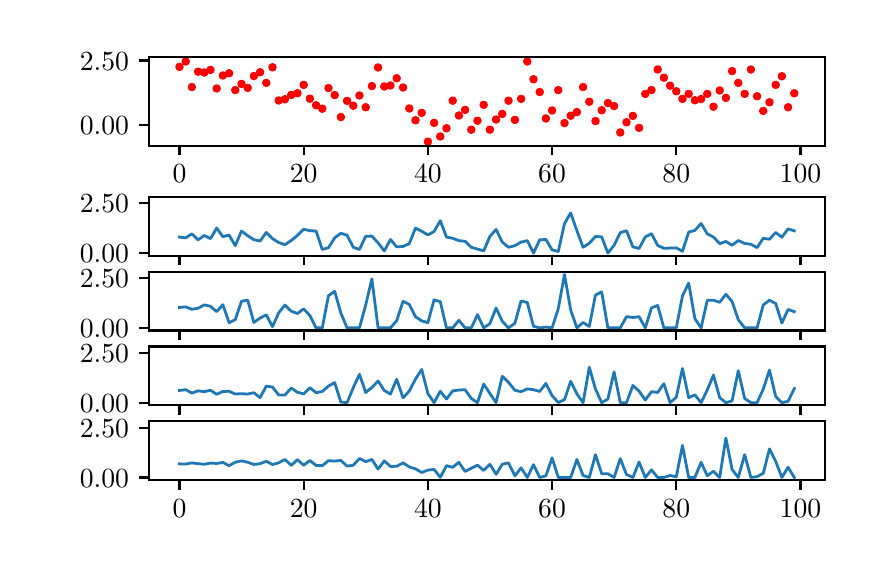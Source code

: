 \begingroup%
\makeatletter%
\begin{pgfpicture}%
\pgfpathrectangle{\pgfpointorigin}{\pgfqpoint{4.135in}{2.583in}}%
\pgfusepath{use as bounding box, clip}%
\begin{pgfscope}%
\pgfsetbuttcap%
\pgfsetmiterjoin%
\definecolor{currentfill}{rgb}{1.0,1.0,1.0}%
\pgfsetfillcolor{currentfill}%
\pgfsetlinewidth{0.0pt}%
\definecolor{currentstroke}{rgb}{1.0,1.0,1.0}%
\pgfsetstrokecolor{currentstroke}%
\pgfsetdash{}{0pt}%
\pgfpathmoveto{\pgfqpoint{0.0in}{0.0in}}%
\pgfpathlineto{\pgfqpoint{4.135in}{0.0in}}%
\pgfpathlineto{\pgfqpoint{4.135in}{2.583in}}%
\pgfpathlineto{\pgfqpoint{0.0in}{2.583in}}%
\pgfpathclose%
\pgfusepath{fill}%
\end{pgfscope}%
\begin{pgfscope}%
\pgfsetbuttcap%
\pgfsetmiterjoin%
\definecolor{currentfill}{rgb}{1.0,1.0,1.0}%
\pgfsetfillcolor{currentfill}%
\pgfsetlinewidth{0.0pt}%
\definecolor{currentstroke}{rgb}{0.0,0.0,0.0}%
\pgfsetstrokecolor{currentstroke}%
\pgfsetstrokeopacity{0.0}%
\pgfsetdash{}{0pt}%
\pgfpathmoveto{\pgfqpoint{0.605in}{1.443in}}%
\pgfpathlineto{\pgfqpoint{3.987in}{1.443in}}%
\pgfpathlineto{\pgfqpoint{3.987in}{1.737in}}%
\pgfpathlineto{\pgfqpoint{0.605in}{1.737in}}%
\pgfpathclose%
\pgfusepath{fill}%
\end{pgfscope}%
\begin{pgfscope}%
\pgfsetbuttcap%
\pgfsetroundjoin%
\definecolor{currentfill}{rgb}{0.0,0.0,0.0}%
\pgfsetfillcolor{currentfill}%
\pgfsetlinewidth{0.803pt}%
\definecolor{currentstroke}{rgb}{0.0,0.0,0.0}%
\pgfsetstrokecolor{currentstroke}%
\pgfsetdash{}{0pt}%
\pgfsys@defobject{currentmarker}{\pgfqpoint{0.0in}{-0.049in}}{\pgfqpoint{0.0in}{0.0in}}{%
\pgfpathmoveto{\pgfqpoint{0.0in}{0.0in}}%
\pgfpathlineto{\pgfqpoint{0.0in}{-0.049in}}%
\pgfusepath{stroke,fill}%
}%
\begin{pgfscope}%
\pgfsys@transformshift{0.759in}{1.443in}%
\pgfsys@useobject{currentmarker}{}%
\end{pgfscope}%
\end{pgfscope}%
\begin{pgfscope}%
\pgfsetbuttcap%
\pgfsetroundjoin%
\definecolor{currentfill}{rgb}{0.0,0.0,0.0}%
\pgfsetfillcolor{currentfill}%
\pgfsetlinewidth{0.803pt}%
\definecolor{currentstroke}{rgb}{0.0,0.0,0.0}%
\pgfsetstrokecolor{currentstroke}%
\pgfsetdash{}{0pt}%
\pgfsys@defobject{currentmarker}{\pgfqpoint{0.0in}{-0.049in}}{\pgfqpoint{0.0in}{0.0in}}{%
\pgfpathmoveto{\pgfqpoint{0.0in}{0.0in}}%
\pgfpathlineto{\pgfqpoint{0.0in}{-0.049in}}%
\pgfusepath{stroke,fill}%
}%
\begin{pgfscope}%
\pgfsys@transformshift{1.38in}{1.443in}%
\pgfsys@useobject{currentmarker}{}%
\end{pgfscope}%
\end{pgfscope}%
\begin{pgfscope}%
\pgfsetbuttcap%
\pgfsetroundjoin%
\definecolor{currentfill}{rgb}{0.0,0.0,0.0}%
\pgfsetfillcolor{currentfill}%
\pgfsetlinewidth{0.803pt}%
\definecolor{currentstroke}{rgb}{0.0,0.0,0.0}%
\pgfsetstrokecolor{currentstroke}%
\pgfsetdash{}{0pt}%
\pgfsys@defobject{currentmarker}{\pgfqpoint{0.0in}{-0.049in}}{\pgfqpoint{0.0in}{0.0in}}{%
\pgfpathmoveto{\pgfqpoint{0.0in}{0.0in}}%
\pgfpathlineto{\pgfqpoint{0.0in}{-0.049in}}%
\pgfusepath{stroke,fill}%
}%
\begin{pgfscope}%
\pgfsys@transformshift{2.001in}{1.443in}%
\pgfsys@useobject{currentmarker}{}%
\end{pgfscope}%
\end{pgfscope}%
\begin{pgfscope}%
\pgfsetbuttcap%
\pgfsetroundjoin%
\definecolor{currentfill}{rgb}{0.0,0.0,0.0}%
\pgfsetfillcolor{currentfill}%
\pgfsetlinewidth{0.803pt}%
\definecolor{currentstroke}{rgb}{0.0,0.0,0.0}%
\pgfsetstrokecolor{currentstroke}%
\pgfsetdash{}{0pt}%
\pgfsys@defobject{currentmarker}{\pgfqpoint{0.0in}{-0.049in}}{\pgfqpoint{0.0in}{0.0in}}{%
\pgfpathmoveto{\pgfqpoint{0.0in}{0.0in}}%
\pgfpathlineto{\pgfqpoint{0.0in}{-0.049in}}%
\pgfusepath{stroke,fill}%
}%
\begin{pgfscope}%
\pgfsys@transformshift{2.622in}{1.443in}%
\pgfsys@useobject{currentmarker}{}%
\end{pgfscope}%
\end{pgfscope}%
\begin{pgfscope}%
\pgfsetbuttcap%
\pgfsetroundjoin%
\definecolor{currentfill}{rgb}{0.0,0.0,0.0}%
\pgfsetfillcolor{currentfill}%
\pgfsetlinewidth{0.803pt}%
\definecolor{currentstroke}{rgb}{0.0,0.0,0.0}%
\pgfsetstrokecolor{currentstroke}%
\pgfsetdash{}{0pt}%
\pgfsys@defobject{currentmarker}{\pgfqpoint{0.0in}{-0.049in}}{\pgfqpoint{0.0in}{0.0in}}{%
\pgfpathmoveto{\pgfqpoint{0.0in}{0.0in}}%
\pgfpathlineto{\pgfqpoint{0.0in}{-0.049in}}%
\pgfusepath{stroke,fill}%
}%
\begin{pgfscope}%
\pgfsys@transformshift{3.243in}{1.443in}%
\pgfsys@useobject{currentmarker}{}%
\end{pgfscope}%
\end{pgfscope}%
\begin{pgfscope}%
\pgfsetbuttcap%
\pgfsetroundjoin%
\definecolor{currentfill}{rgb}{0.0,0.0,0.0}%
\pgfsetfillcolor{currentfill}%
\pgfsetlinewidth{0.803pt}%
\definecolor{currentstroke}{rgb}{0.0,0.0,0.0}%
\pgfsetstrokecolor{currentstroke}%
\pgfsetdash{}{0pt}%
\pgfsys@defobject{currentmarker}{\pgfqpoint{0.0in}{-0.049in}}{\pgfqpoint{0.0in}{0.0in}}{%
\pgfpathmoveto{\pgfqpoint{0.0in}{0.0in}}%
\pgfpathlineto{\pgfqpoint{0.0in}{-0.049in}}%
\pgfusepath{stroke,fill}%
}%
\begin{pgfscope}%
\pgfsys@transformshift{3.864in}{1.443in}%
\pgfsys@useobject{currentmarker}{}%
\end{pgfscope}%
\end{pgfscope}%
\begin{pgfscope}%
\pgfsetbuttcap%
\pgfsetroundjoin%
\definecolor{currentfill}{rgb}{0.0,0.0,0.0}%
\pgfsetfillcolor{currentfill}%
\pgfsetlinewidth{0.803pt}%
\definecolor{currentstroke}{rgb}{0.0,0.0,0.0}%
\pgfsetstrokecolor{currentstroke}%
\pgfsetdash{}{0pt}%
\pgfsys@defobject{currentmarker}{\pgfqpoint{-0.049in}{0.0in}}{\pgfqpoint{0.0in}{0.0in}}{%
\pgfpathmoveto{\pgfqpoint{0.0in}{0.0in}}%
\pgfpathlineto{\pgfqpoint{-0.049in}{0.0in}}%
\pgfusepath{stroke,fill}%
}%
\begin{pgfscope}%
\pgfsys@transformshift{0.605in}{1.456in}%
\pgfsys@useobject{currentmarker}{}%
\end{pgfscope}%
\end{pgfscope}%
\begin{pgfscope}%
\definecolor{textcolor}{rgb}{0.0,0.0,0.0}%
\pgfsetstrokecolor{textcolor}%
\pgfsetfillcolor{textcolor}%
\pgftext[x=0.261in,y=1.408in,left,base]{\color{textcolor}\rmfamily\fontsize{10.0}{12.0}\selectfont 0.00}%
\end{pgfscope}%
\begin{pgfscope}%
\pgfsetbuttcap%
\pgfsetroundjoin%
\definecolor{currentfill}{rgb}{0.0,0.0,0.0}%
\pgfsetfillcolor{currentfill}%
\pgfsetlinewidth{0.803pt}%
\definecolor{currentstroke}{rgb}{0.0,0.0,0.0}%
\pgfsetstrokecolor{currentstroke}%
\pgfsetdash{}{0pt}%
\pgfsys@defobject{currentmarker}{\pgfqpoint{-0.049in}{0.0in}}{\pgfqpoint{0.0in}{0.0in}}{%
\pgfpathmoveto{\pgfqpoint{0.0in}{0.0in}}%
\pgfpathlineto{\pgfqpoint{-0.049in}{0.0in}}%
\pgfusepath{stroke,fill}%
}%
\begin{pgfscope}%
\pgfsys@transformshift{0.605in}{1.705in}%
\pgfsys@useobject{currentmarker}{}%
\end{pgfscope}%
\end{pgfscope}%
\begin{pgfscope}%
\definecolor{textcolor}{rgb}{0.0,0.0,0.0}%
\pgfsetstrokecolor{textcolor}%
\pgfsetfillcolor{textcolor}%
\pgftext[x=0.261in,y=1.657in,left,base]{\color{textcolor}\rmfamily\fontsize{10.0}{12.0}\selectfont 2.50}%
\end{pgfscope}%
\begin{pgfscope}%
\pgfpathrectangle{\pgfqpoint{0.605in}{1.443in}}{\pgfqpoint{3.382in}{0.294in}}%
\pgfusepath{clip}%
\pgfsetrectcap%
\pgfsetroundjoin%
\pgfsetlinewidth{1.004pt}%
\definecolor{currentstroke}{rgb}{0.122,0.467,0.706}%
\pgfsetstrokecolor{currentstroke}%
\pgfsetdash{}{0pt}%
\pgfpathmoveto{\pgfqpoint{0.759in}{1.536in}}%
\pgfpathlineto{\pgfqpoint{0.79in}{1.532in}}%
\pgfpathlineto{\pgfqpoint{0.821in}{1.552in}}%
\pgfpathlineto{\pgfqpoint{0.852in}{1.522in}}%
\pgfpathlineto{\pgfqpoint{0.883in}{1.544in}}%
\pgfpathlineto{\pgfqpoint{0.914in}{1.528in}}%
\pgfpathlineto{\pgfqpoint{0.945in}{1.581in}}%
\pgfpathlineto{\pgfqpoint{0.976in}{1.538in}}%
\pgfpathlineto{\pgfqpoint{1.007in}{1.546in}}%
\pgfpathlineto{\pgfqpoint{1.038in}{1.493in}}%
\pgfpathlineto{\pgfqpoint{1.069in}{1.566in}}%
\pgfpathlineto{\pgfqpoint{1.1in}{1.543in}}%
\pgfpathlineto{\pgfqpoint{1.131in}{1.523in}}%
\pgfpathlineto{\pgfqpoint{1.162in}{1.516in}}%
\pgfpathlineto{\pgfqpoint{1.193in}{1.559in}}%
\pgfpathlineto{\pgfqpoint{1.224in}{1.528in}}%
\pgfpathlineto{\pgfqpoint{1.255in}{1.509in}}%
\pgfpathlineto{\pgfqpoint{1.286in}{1.498in}}%
\pgfpathlineto{\pgfqpoint{1.318in}{1.519in}}%
\pgfpathlineto{\pgfqpoint{1.349in}{1.544in}}%
\pgfpathlineto{\pgfqpoint{1.38in}{1.575in}}%
\pgfpathlineto{\pgfqpoint{1.411in}{1.568in}}%
\pgfpathlineto{\pgfqpoint{1.442in}{1.566in}}%
\pgfpathlineto{\pgfqpoint{1.473in}{1.474in}}%
\pgfpathlineto{\pgfqpoint{1.504in}{1.483in}}%
\pgfpathlineto{\pgfqpoint{1.535in}{1.532in}}%
\pgfpathlineto{\pgfqpoint{1.566in}{1.555in}}%
\pgfpathlineto{\pgfqpoint{1.597in}{1.545in}}%
\pgfpathlineto{\pgfqpoint{1.628in}{1.485in}}%
\pgfpathlineto{\pgfqpoint{1.659in}{1.474in}}%
\pgfpathlineto{\pgfqpoint{1.69in}{1.54in}}%
\pgfpathlineto{\pgfqpoint{1.721in}{1.541in}}%
\pgfpathlineto{\pgfqpoint{1.752in}{1.507in}}%
\pgfpathlineto{\pgfqpoint{1.783in}{1.467in}}%
\pgfpathlineto{\pgfqpoint{1.814in}{1.524in}}%
\pgfpathlineto{\pgfqpoint{1.845in}{1.487in}}%
\pgfpathlineto{\pgfqpoint{1.877in}{1.489in}}%
\pgfpathlineto{\pgfqpoint{1.908in}{1.503in}}%
\pgfpathlineto{\pgfqpoint{1.939in}{1.581in}}%
\pgfpathlineto{\pgfqpoint{1.97in}{1.565in}}%
\pgfpathlineto{\pgfqpoint{2.001in}{1.547in}}%
\pgfpathlineto{\pgfqpoint{2.032in}{1.564in}}%
\pgfpathlineto{\pgfqpoint{2.063in}{1.618in}}%
\pgfpathlineto{\pgfqpoint{2.094in}{1.536in}}%
\pgfpathlineto{\pgfqpoint{2.125in}{1.53in}}%
\pgfpathlineto{\pgfqpoint{2.156in}{1.518in}}%
\pgfpathlineto{\pgfqpoint{2.187in}{1.515in}}%
\pgfpathlineto{\pgfqpoint{2.218in}{1.485in}}%
\pgfpathlineto{\pgfqpoint{2.249in}{1.476in}}%
\pgfpathlineto{\pgfqpoint{2.28in}{1.467in}}%
\pgfpathlineto{\pgfqpoint{2.311in}{1.539in}}%
\pgfpathlineto{\pgfqpoint{2.342in}{1.574in}}%
\pgfpathlineto{\pgfqpoint{2.373in}{1.511in}}%
\pgfpathlineto{\pgfqpoint{2.404in}{1.485in}}%
\pgfpathlineto{\pgfqpoint{2.436in}{1.493in}}%
\pgfpathlineto{\pgfqpoint{2.467in}{1.511in}}%
\pgfpathlineto{\pgfqpoint{2.498in}{1.518in}}%
\pgfpathlineto{\pgfqpoint{2.529in}{1.456in}}%
\pgfpathlineto{\pgfqpoint{2.56in}{1.522in}}%
\pgfpathlineto{\pgfqpoint{2.591in}{1.524in}}%
\pgfpathlineto{\pgfqpoint{2.622in}{1.472in}}%
\pgfpathlineto{\pgfqpoint{2.653in}{1.464in}}%
\pgfpathlineto{\pgfqpoint{2.684in}{1.603in}}%
\pgfpathlineto{\pgfqpoint{2.715in}{1.657in}}%
\pgfpathlineto{\pgfqpoint{2.746in}{1.568in}}%
\pgfpathlineto{\pgfqpoint{2.777in}{1.485in}}%
\pgfpathlineto{\pgfqpoint{2.808in}{1.505in}}%
\pgfpathlineto{\pgfqpoint{2.839in}{1.539in}}%
\pgfpathlineto{\pgfqpoint{2.87in}{1.537in}}%
\pgfpathlineto{\pgfqpoint{2.901in}{1.456in}}%
\pgfpathlineto{\pgfqpoint{2.932in}{1.495in}}%
\pgfpathlineto{\pgfqpoint{2.963in}{1.558in}}%
\pgfpathlineto{\pgfqpoint{2.994in}{1.568in}}%
\pgfpathlineto{\pgfqpoint{3.026in}{1.487in}}%
\pgfpathlineto{\pgfqpoint{3.057in}{1.479in}}%
\pgfpathlineto{\pgfqpoint{3.088in}{1.537in}}%
\pgfpathlineto{\pgfqpoint{3.119in}{1.553in}}%
\pgfpathlineto{\pgfqpoint{3.15in}{1.494in}}%
\pgfpathlineto{\pgfqpoint{3.181in}{1.48in}}%
\pgfpathlineto{\pgfqpoint{3.212in}{1.481in}}%
\pgfpathlineto{\pgfqpoint{3.243in}{1.482in}}%
\pgfpathlineto{\pgfqpoint{3.274in}{1.465in}}%
\pgfpathlineto{\pgfqpoint{3.305in}{1.561in}}%
\pgfpathlineto{\pgfqpoint{3.336in}{1.569in}}%
\pgfpathlineto{\pgfqpoint{3.367in}{1.604in}}%
\pgfpathlineto{\pgfqpoint{3.398in}{1.552in}}%
\pgfpathlineto{\pgfqpoint{3.429in}{1.536in}}%
\pgfpathlineto{\pgfqpoint{3.46in}{1.503in}}%
\pgfpathlineto{\pgfqpoint{3.491in}{1.514in}}%
\pgfpathlineto{\pgfqpoint{3.522in}{1.495in}}%
\pgfpathlineto{\pgfqpoint{3.553in}{1.519in}}%
\pgfpathlineto{\pgfqpoint{3.585in}{1.504in}}%
\pgfpathlineto{\pgfqpoint{3.616in}{1.5in}}%
\pgfpathlineto{\pgfqpoint{3.647in}{1.483in}}%
\pgfpathlineto{\pgfqpoint{3.678in}{1.53in}}%
\pgfpathlineto{\pgfqpoint{3.709in}{1.525in}}%
\pgfpathlineto{\pgfqpoint{3.74in}{1.559in}}%
\pgfpathlineto{\pgfqpoint{3.771in}{1.535in}}%
\pgfpathlineto{\pgfqpoint{3.802in}{1.577in}}%
\pgfpathlineto{\pgfqpoint{3.833in}{1.567in}}%
\pgfusepath{stroke}%
\end{pgfscope}%
\begin{pgfscope}%
\pgfsetrectcap%
\pgfsetmiterjoin%
\pgfsetlinewidth{0.803pt}%
\definecolor{currentstroke}{rgb}{0.0,0.0,0.0}%
\pgfsetstrokecolor{currentstroke}%
\pgfsetdash{}{0pt}%
\pgfpathmoveto{\pgfqpoint{0.605in}{1.443in}}%
\pgfpathlineto{\pgfqpoint{0.605in}{1.737in}}%
\pgfusepath{stroke}%
\end{pgfscope}%
\begin{pgfscope}%
\pgfsetrectcap%
\pgfsetmiterjoin%
\pgfsetlinewidth{0.803pt}%
\definecolor{currentstroke}{rgb}{0.0,0.0,0.0}%
\pgfsetstrokecolor{currentstroke}%
\pgfsetdash{}{0pt}%
\pgfpathmoveto{\pgfqpoint{3.987in}{1.443in}}%
\pgfpathlineto{\pgfqpoint{3.987in}{1.737in}}%
\pgfusepath{stroke}%
\end{pgfscope}%
\begin{pgfscope}%
\pgfsetrectcap%
\pgfsetmiterjoin%
\pgfsetlinewidth{0.803pt}%
\definecolor{currentstroke}{rgb}{0.0,0.0,0.0}%
\pgfsetstrokecolor{currentstroke}%
\pgfsetdash{}{0pt}%
\pgfpathmoveto{\pgfqpoint{0.605in}{1.443in}}%
\pgfpathlineto{\pgfqpoint{3.987in}{1.443in}}%
\pgfusepath{stroke}%
\end{pgfscope}%
\begin{pgfscope}%
\pgfsetrectcap%
\pgfsetmiterjoin%
\pgfsetlinewidth{0.803pt}%
\definecolor{currentstroke}{rgb}{0.0,0.0,0.0}%
\pgfsetstrokecolor{currentstroke}%
\pgfsetdash{}{0pt}%
\pgfpathmoveto{\pgfqpoint{0.605in}{1.737in}}%
\pgfpathlineto{\pgfqpoint{3.987in}{1.737in}}%
\pgfusepath{stroke}%
\end{pgfscope}%
\begin{pgfscope}%
\pgfsetbuttcap%
\pgfsetmiterjoin%
\definecolor{currentfill}{rgb}{1.0,1.0,1.0}%
\pgfsetfillcolor{currentfill}%
\pgfsetlinewidth{0.0pt}%
\definecolor{currentstroke}{rgb}{0.0,0.0,0.0}%
\pgfsetstrokecolor{currentstroke}%
\pgfsetstrokeopacity{0.0}%
\pgfsetdash{}{0pt}%
\pgfpathmoveto{\pgfqpoint{0.605in}{1.069in}}%
\pgfpathlineto{\pgfqpoint{3.987in}{1.069in}}%
\pgfpathlineto{\pgfqpoint{3.987in}{1.363in}}%
\pgfpathlineto{\pgfqpoint{0.605in}{1.363in}}%
\pgfpathclose%
\pgfusepath{fill}%
\end{pgfscope}%
\begin{pgfscope}%
\pgfsetbuttcap%
\pgfsetroundjoin%
\definecolor{currentfill}{rgb}{0.0,0.0,0.0}%
\pgfsetfillcolor{currentfill}%
\pgfsetlinewidth{0.803pt}%
\definecolor{currentstroke}{rgb}{0.0,0.0,0.0}%
\pgfsetstrokecolor{currentstroke}%
\pgfsetdash{}{0pt}%
\pgfsys@defobject{currentmarker}{\pgfqpoint{0.0in}{-0.049in}}{\pgfqpoint{0.0in}{0.0in}}{%
\pgfpathmoveto{\pgfqpoint{0.0in}{0.0in}}%
\pgfpathlineto{\pgfqpoint{0.0in}{-0.049in}}%
\pgfusepath{stroke,fill}%
}%
\begin{pgfscope}%
\pgfsys@transformshift{0.759in}{1.069in}%
\pgfsys@useobject{currentmarker}{}%
\end{pgfscope}%
\end{pgfscope}%
\begin{pgfscope}%
\pgfsetbuttcap%
\pgfsetroundjoin%
\definecolor{currentfill}{rgb}{0.0,0.0,0.0}%
\pgfsetfillcolor{currentfill}%
\pgfsetlinewidth{0.803pt}%
\definecolor{currentstroke}{rgb}{0.0,0.0,0.0}%
\pgfsetstrokecolor{currentstroke}%
\pgfsetdash{}{0pt}%
\pgfsys@defobject{currentmarker}{\pgfqpoint{0.0in}{-0.049in}}{\pgfqpoint{0.0in}{0.0in}}{%
\pgfpathmoveto{\pgfqpoint{0.0in}{0.0in}}%
\pgfpathlineto{\pgfqpoint{0.0in}{-0.049in}}%
\pgfusepath{stroke,fill}%
}%
\begin{pgfscope}%
\pgfsys@transformshift{1.38in}{1.069in}%
\pgfsys@useobject{currentmarker}{}%
\end{pgfscope}%
\end{pgfscope}%
\begin{pgfscope}%
\pgfsetbuttcap%
\pgfsetroundjoin%
\definecolor{currentfill}{rgb}{0.0,0.0,0.0}%
\pgfsetfillcolor{currentfill}%
\pgfsetlinewidth{0.803pt}%
\definecolor{currentstroke}{rgb}{0.0,0.0,0.0}%
\pgfsetstrokecolor{currentstroke}%
\pgfsetdash{}{0pt}%
\pgfsys@defobject{currentmarker}{\pgfqpoint{0.0in}{-0.049in}}{\pgfqpoint{0.0in}{0.0in}}{%
\pgfpathmoveto{\pgfqpoint{0.0in}{0.0in}}%
\pgfpathlineto{\pgfqpoint{0.0in}{-0.049in}}%
\pgfusepath{stroke,fill}%
}%
\begin{pgfscope}%
\pgfsys@transformshift{2.001in}{1.069in}%
\pgfsys@useobject{currentmarker}{}%
\end{pgfscope}%
\end{pgfscope}%
\begin{pgfscope}%
\pgfsetbuttcap%
\pgfsetroundjoin%
\definecolor{currentfill}{rgb}{0.0,0.0,0.0}%
\pgfsetfillcolor{currentfill}%
\pgfsetlinewidth{0.803pt}%
\definecolor{currentstroke}{rgb}{0.0,0.0,0.0}%
\pgfsetstrokecolor{currentstroke}%
\pgfsetdash{}{0pt}%
\pgfsys@defobject{currentmarker}{\pgfqpoint{0.0in}{-0.049in}}{\pgfqpoint{0.0in}{0.0in}}{%
\pgfpathmoveto{\pgfqpoint{0.0in}{0.0in}}%
\pgfpathlineto{\pgfqpoint{0.0in}{-0.049in}}%
\pgfusepath{stroke,fill}%
}%
\begin{pgfscope}%
\pgfsys@transformshift{2.622in}{1.069in}%
\pgfsys@useobject{currentmarker}{}%
\end{pgfscope}%
\end{pgfscope}%
\begin{pgfscope}%
\pgfsetbuttcap%
\pgfsetroundjoin%
\definecolor{currentfill}{rgb}{0.0,0.0,0.0}%
\pgfsetfillcolor{currentfill}%
\pgfsetlinewidth{0.803pt}%
\definecolor{currentstroke}{rgb}{0.0,0.0,0.0}%
\pgfsetstrokecolor{currentstroke}%
\pgfsetdash{}{0pt}%
\pgfsys@defobject{currentmarker}{\pgfqpoint{0.0in}{-0.049in}}{\pgfqpoint{0.0in}{0.0in}}{%
\pgfpathmoveto{\pgfqpoint{0.0in}{0.0in}}%
\pgfpathlineto{\pgfqpoint{0.0in}{-0.049in}}%
\pgfusepath{stroke,fill}%
}%
\begin{pgfscope}%
\pgfsys@transformshift{3.243in}{1.069in}%
\pgfsys@useobject{currentmarker}{}%
\end{pgfscope}%
\end{pgfscope}%
\begin{pgfscope}%
\pgfsetbuttcap%
\pgfsetroundjoin%
\definecolor{currentfill}{rgb}{0.0,0.0,0.0}%
\pgfsetfillcolor{currentfill}%
\pgfsetlinewidth{0.803pt}%
\definecolor{currentstroke}{rgb}{0.0,0.0,0.0}%
\pgfsetstrokecolor{currentstroke}%
\pgfsetdash{}{0pt}%
\pgfsys@defobject{currentmarker}{\pgfqpoint{0.0in}{-0.049in}}{\pgfqpoint{0.0in}{0.0in}}{%
\pgfpathmoveto{\pgfqpoint{0.0in}{0.0in}}%
\pgfpathlineto{\pgfqpoint{0.0in}{-0.049in}}%
\pgfusepath{stroke,fill}%
}%
\begin{pgfscope}%
\pgfsys@transformshift{3.864in}{1.069in}%
\pgfsys@useobject{currentmarker}{}%
\end{pgfscope}%
\end{pgfscope}%
\begin{pgfscope}%
\pgfsetbuttcap%
\pgfsetroundjoin%
\definecolor{currentfill}{rgb}{0.0,0.0,0.0}%
\pgfsetfillcolor{currentfill}%
\pgfsetlinewidth{0.803pt}%
\definecolor{currentstroke}{rgb}{0.0,0.0,0.0}%
\pgfsetstrokecolor{currentstroke}%
\pgfsetdash{}{0pt}%
\pgfsys@defobject{currentmarker}{\pgfqpoint{-0.049in}{0.0in}}{\pgfqpoint{0.0in}{0.0in}}{%
\pgfpathmoveto{\pgfqpoint{0.0in}{0.0in}}%
\pgfpathlineto{\pgfqpoint{-0.049in}{0.0in}}%
\pgfusepath{stroke,fill}%
}%
\begin{pgfscope}%
\pgfsys@transformshift{0.605in}{1.082in}%
\pgfsys@useobject{currentmarker}{}%
\end{pgfscope}%
\end{pgfscope}%
\begin{pgfscope}%
\definecolor{textcolor}{rgb}{0.0,0.0,0.0}%
\pgfsetstrokecolor{textcolor}%
\pgfsetfillcolor{textcolor}%
\pgftext[x=0.261in,y=1.034in,left,base]{\color{textcolor}\rmfamily\fontsize{10.0}{12.0}\selectfont 0.00}%
\end{pgfscope}%
\begin{pgfscope}%
\pgfsetbuttcap%
\pgfsetroundjoin%
\definecolor{currentfill}{rgb}{0.0,0.0,0.0}%
\pgfsetfillcolor{currentfill}%
\pgfsetlinewidth{0.803pt}%
\definecolor{currentstroke}{rgb}{0.0,0.0,0.0}%
\pgfsetstrokecolor{currentstroke}%
\pgfsetdash{}{0pt}%
\pgfsys@defobject{currentmarker}{\pgfqpoint{-0.049in}{0.0in}}{\pgfqpoint{0.0in}{0.0in}}{%
\pgfpathmoveto{\pgfqpoint{0.0in}{0.0in}}%
\pgfpathlineto{\pgfqpoint{-0.049in}{0.0in}}%
\pgfusepath{stroke,fill}%
}%
\begin{pgfscope}%
\pgfsys@transformshift{0.605in}{1.331in}%
\pgfsys@useobject{currentmarker}{}%
\end{pgfscope}%
\end{pgfscope}%
\begin{pgfscope}%
\definecolor{textcolor}{rgb}{0.0,0.0,0.0}%
\pgfsetstrokecolor{textcolor}%
\pgfsetfillcolor{textcolor}%
\pgftext[x=0.261in,y=1.283in,left,base]{\color{textcolor}\rmfamily\fontsize{10.0}{12.0}\selectfont 2.50}%
\end{pgfscope}%
\begin{pgfscope}%
\pgfpathrectangle{\pgfqpoint{0.605in}{1.069in}}{\pgfqpoint{3.382in}{0.294in}}%
\pgfusepath{clip}%
\pgfsetrectcap%
\pgfsetroundjoin%
\pgfsetlinewidth{1.004pt}%
\definecolor{currentstroke}{rgb}{0.122,0.467,0.706}%
\pgfsetstrokecolor{currentstroke}%
\pgfsetdash{}{0pt}%
\pgfpathmoveto{\pgfqpoint{0.759in}{1.184in}}%
\pgfpathlineto{\pgfqpoint{0.79in}{1.187in}}%
\pgfpathlineto{\pgfqpoint{0.821in}{1.175in}}%
\pgfpathlineto{\pgfqpoint{0.852in}{1.18in}}%
\pgfpathlineto{\pgfqpoint{0.883in}{1.197in}}%
\pgfpathlineto{\pgfqpoint{0.914in}{1.19in}}%
\pgfpathlineto{\pgfqpoint{0.945in}{1.163in}}%
\pgfpathlineto{\pgfqpoint{0.976in}{1.198in}}%
\pgfpathlineto{\pgfqpoint{1.007in}{1.108in}}%
\pgfpathlineto{\pgfqpoint{1.038in}{1.123in}}%
\pgfpathlineto{\pgfqpoint{1.069in}{1.215in}}%
\pgfpathlineto{\pgfqpoint{1.1in}{1.221in}}%
\pgfpathlineto{\pgfqpoint{1.131in}{1.109in}}%
\pgfpathlineto{\pgfqpoint{1.162in}{1.131in}}%
\pgfpathlineto{\pgfqpoint{1.193in}{1.147in}}%
\pgfpathlineto{\pgfqpoint{1.224in}{1.088in}}%
\pgfpathlineto{\pgfqpoint{1.255in}{1.157in}}%
\pgfpathlineto{\pgfqpoint{1.286in}{1.196in}}%
\pgfpathlineto{\pgfqpoint{1.318in}{1.165in}}%
\pgfpathlineto{\pgfqpoint{1.349in}{1.154in}}%
\pgfpathlineto{\pgfqpoint{1.38in}{1.177in}}%
\pgfpathlineto{\pgfqpoint{1.411in}{1.144in}}%
\pgfpathlineto{\pgfqpoint{1.442in}{1.082in}}%
\pgfpathlineto{\pgfqpoint{1.473in}{1.082in}}%
\pgfpathlineto{\pgfqpoint{1.504in}{1.243in}}%
\pgfpathlineto{\pgfqpoint{1.535in}{1.265in}}%
\pgfpathlineto{\pgfqpoint{1.566in}{1.156in}}%
\pgfpathlineto{\pgfqpoint{1.597in}{1.082in}}%
\pgfpathlineto{\pgfqpoint{1.628in}{1.082in}}%
\pgfpathlineto{\pgfqpoint{1.659in}{1.082in}}%
\pgfpathlineto{\pgfqpoint{1.69in}{1.196in}}%
\pgfpathlineto{\pgfqpoint{1.721in}{1.327in}}%
\pgfpathlineto{\pgfqpoint{1.752in}{1.082in}}%
\pgfpathlineto{\pgfqpoint{1.783in}{1.082in}}%
\pgfpathlineto{\pgfqpoint{1.814in}{1.082in}}%
\pgfpathlineto{\pgfqpoint{1.845in}{1.118in}}%
\pgfpathlineto{\pgfqpoint{1.877in}{1.215in}}%
\pgfpathlineto{\pgfqpoint{1.908in}{1.199in}}%
\pgfpathlineto{\pgfqpoint{1.939in}{1.138in}}%
\pgfpathlineto{\pgfqpoint{1.97in}{1.117in}}%
\pgfpathlineto{\pgfqpoint{2.001in}{1.108in}}%
\pgfpathlineto{\pgfqpoint{2.032in}{1.222in}}%
\pgfpathlineto{\pgfqpoint{2.063in}{1.213in}}%
\pgfpathlineto{\pgfqpoint{2.094in}{1.082in}}%
\pgfpathlineto{\pgfqpoint{2.125in}{1.082in}}%
\pgfpathlineto{\pgfqpoint{2.156in}{1.12in}}%
\pgfpathlineto{\pgfqpoint{2.187in}{1.082in}}%
\pgfpathlineto{\pgfqpoint{2.218in}{1.082in}}%
\pgfpathlineto{\pgfqpoint{2.249in}{1.148in}}%
\pgfpathlineto{\pgfqpoint{2.28in}{1.082in}}%
\pgfpathlineto{\pgfqpoint{2.311in}{1.103in}}%
\pgfpathlineto{\pgfqpoint{2.342in}{1.181in}}%
\pgfpathlineto{\pgfqpoint{2.373in}{1.115in}}%
\pgfpathlineto{\pgfqpoint{2.404in}{1.082in}}%
\pgfpathlineto{\pgfqpoint{2.436in}{1.105in}}%
\pgfpathlineto{\pgfqpoint{2.467in}{1.217in}}%
\pgfpathlineto{\pgfqpoint{2.498in}{1.209in}}%
\pgfpathlineto{\pgfqpoint{2.529in}{1.09in}}%
\pgfpathlineto{\pgfqpoint{2.56in}{1.082in}}%
\pgfpathlineto{\pgfqpoint{2.591in}{1.086in}}%
\pgfpathlineto{\pgfqpoint{2.622in}{1.082in}}%
\pgfpathlineto{\pgfqpoint{2.653in}{1.178in}}%
\pgfpathlineto{\pgfqpoint{2.684in}{1.349in}}%
\pgfpathlineto{\pgfqpoint{2.715in}{1.171in}}%
\pgfpathlineto{\pgfqpoint{2.746in}{1.082in}}%
\pgfpathlineto{\pgfqpoint{2.777in}{1.109in}}%
\pgfpathlineto{\pgfqpoint{2.808in}{1.089in}}%
\pgfpathlineto{\pgfqpoint{2.839in}{1.246in}}%
\pgfpathlineto{\pgfqpoint{2.87in}{1.262in}}%
\pgfpathlineto{\pgfqpoint{2.901in}{1.082in}}%
\pgfpathlineto{\pgfqpoint{2.932in}{1.082in}}%
\pgfpathlineto{\pgfqpoint{2.963in}{1.082in}}%
\pgfpathlineto{\pgfqpoint{2.994in}{1.138in}}%
\pgfpathlineto{\pgfqpoint{3.026in}{1.134in}}%
\pgfpathlineto{\pgfqpoint{3.057in}{1.138in}}%
\pgfpathlineto{\pgfqpoint{3.088in}{1.082in}}%
\pgfpathlineto{\pgfqpoint{3.119in}{1.182in}}%
\pgfpathlineto{\pgfqpoint{3.15in}{1.194in}}%
\pgfpathlineto{\pgfqpoint{3.181in}{1.082in}}%
\pgfpathlineto{\pgfqpoint{3.212in}{1.082in}}%
\pgfpathlineto{\pgfqpoint{3.243in}{1.082in}}%
\pgfpathlineto{\pgfqpoint{3.274in}{1.242in}}%
\pgfpathlineto{\pgfqpoint{3.305in}{1.306in}}%
\pgfpathlineto{\pgfqpoint{3.336in}{1.128in}}%
\pgfpathlineto{\pgfqpoint{3.367in}{1.082in}}%
\pgfpathlineto{\pgfqpoint{3.398in}{1.22in}}%
\pgfpathlineto{\pgfqpoint{3.429in}{1.22in}}%
\pgfpathlineto{\pgfqpoint{3.46in}{1.21in}}%
\pgfpathlineto{\pgfqpoint{3.491in}{1.25in}}%
\pgfpathlineto{\pgfqpoint{3.522in}{1.214in}}%
\pgfpathlineto{\pgfqpoint{3.553in}{1.123in}}%
\pgfpathlineto{\pgfqpoint{3.585in}{1.082in}}%
\pgfpathlineto{\pgfqpoint{3.616in}{1.082in}}%
\pgfpathlineto{\pgfqpoint{3.647in}{1.082in}}%
\pgfpathlineto{\pgfqpoint{3.678in}{1.197in}}%
\pgfpathlineto{\pgfqpoint{3.709in}{1.22in}}%
\pgfpathlineto{\pgfqpoint{3.74in}{1.204in}}%
\pgfpathlineto{\pgfqpoint{3.771in}{1.106in}}%
\pgfpathlineto{\pgfqpoint{3.802in}{1.174in}}%
\pgfpathlineto{\pgfqpoint{3.833in}{1.163in}}%
\pgfusepath{stroke}%
\end{pgfscope}%
\begin{pgfscope}%
\pgfsetrectcap%
\pgfsetmiterjoin%
\pgfsetlinewidth{0.803pt}%
\definecolor{currentstroke}{rgb}{0.0,0.0,0.0}%
\pgfsetstrokecolor{currentstroke}%
\pgfsetdash{}{0pt}%
\pgfpathmoveto{\pgfqpoint{0.605in}{1.069in}}%
\pgfpathlineto{\pgfqpoint{0.605in}{1.363in}}%
\pgfusepath{stroke}%
\end{pgfscope}%
\begin{pgfscope}%
\pgfsetrectcap%
\pgfsetmiterjoin%
\pgfsetlinewidth{0.803pt}%
\definecolor{currentstroke}{rgb}{0.0,0.0,0.0}%
\pgfsetstrokecolor{currentstroke}%
\pgfsetdash{}{0pt}%
\pgfpathmoveto{\pgfqpoint{3.987in}{1.069in}}%
\pgfpathlineto{\pgfqpoint{3.987in}{1.363in}}%
\pgfusepath{stroke}%
\end{pgfscope}%
\begin{pgfscope}%
\pgfsetrectcap%
\pgfsetmiterjoin%
\pgfsetlinewidth{0.803pt}%
\definecolor{currentstroke}{rgb}{0.0,0.0,0.0}%
\pgfsetstrokecolor{currentstroke}%
\pgfsetdash{}{0pt}%
\pgfpathmoveto{\pgfqpoint{0.605in}{1.069in}}%
\pgfpathlineto{\pgfqpoint{3.987in}{1.069in}}%
\pgfusepath{stroke}%
\end{pgfscope}%
\begin{pgfscope}%
\pgfsetrectcap%
\pgfsetmiterjoin%
\pgfsetlinewidth{0.803pt}%
\definecolor{currentstroke}{rgb}{0.0,0.0,0.0}%
\pgfsetstrokecolor{currentstroke}%
\pgfsetdash{}{0pt}%
\pgfpathmoveto{\pgfqpoint{0.605in}{1.363in}}%
\pgfpathlineto{\pgfqpoint{3.987in}{1.363in}}%
\pgfusepath{stroke}%
\end{pgfscope}%
\begin{pgfscope}%
\pgfsetbuttcap%
\pgfsetmiterjoin%
\definecolor{currentfill}{rgb}{1.0,1.0,1.0}%
\pgfsetfillcolor{currentfill}%
\pgfsetlinewidth{0.0pt}%
\definecolor{currentstroke}{rgb}{0.0,0.0,0.0}%
\pgfsetstrokecolor{currentstroke}%
\pgfsetstrokeopacity{0.0}%
\pgfsetdash{}{0pt}%
\pgfpathmoveto{\pgfqpoint{0.605in}{0.695in}}%
\pgfpathlineto{\pgfqpoint{3.987in}{0.695in}}%
\pgfpathlineto{\pgfqpoint{3.987in}{0.989in}}%
\pgfpathlineto{\pgfqpoint{0.605in}{0.989in}}%
\pgfpathclose%
\pgfusepath{fill}%
\end{pgfscope}%
\begin{pgfscope}%
\pgfsetbuttcap%
\pgfsetroundjoin%
\definecolor{currentfill}{rgb}{0.0,0.0,0.0}%
\pgfsetfillcolor{currentfill}%
\pgfsetlinewidth{0.803pt}%
\definecolor{currentstroke}{rgb}{0.0,0.0,0.0}%
\pgfsetstrokecolor{currentstroke}%
\pgfsetdash{}{0pt}%
\pgfsys@defobject{currentmarker}{\pgfqpoint{0.0in}{-0.049in}}{\pgfqpoint{0.0in}{0.0in}}{%
\pgfpathmoveto{\pgfqpoint{0.0in}{0.0in}}%
\pgfpathlineto{\pgfqpoint{0.0in}{-0.049in}}%
\pgfusepath{stroke,fill}%
}%
\begin{pgfscope}%
\pgfsys@transformshift{0.759in}{0.695in}%
\pgfsys@useobject{currentmarker}{}%
\end{pgfscope}%
\end{pgfscope}%
\begin{pgfscope}%
\pgfsetbuttcap%
\pgfsetroundjoin%
\definecolor{currentfill}{rgb}{0.0,0.0,0.0}%
\pgfsetfillcolor{currentfill}%
\pgfsetlinewidth{0.803pt}%
\definecolor{currentstroke}{rgb}{0.0,0.0,0.0}%
\pgfsetstrokecolor{currentstroke}%
\pgfsetdash{}{0pt}%
\pgfsys@defobject{currentmarker}{\pgfqpoint{0.0in}{-0.049in}}{\pgfqpoint{0.0in}{0.0in}}{%
\pgfpathmoveto{\pgfqpoint{0.0in}{0.0in}}%
\pgfpathlineto{\pgfqpoint{0.0in}{-0.049in}}%
\pgfusepath{stroke,fill}%
}%
\begin{pgfscope}%
\pgfsys@transformshift{1.38in}{0.695in}%
\pgfsys@useobject{currentmarker}{}%
\end{pgfscope}%
\end{pgfscope}%
\begin{pgfscope}%
\pgfsetbuttcap%
\pgfsetroundjoin%
\definecolor{currentfill}{rgb}{0.0,0.0,0.0}%
\pgfsetfillcolor{currentfill}%
\pgfsetlinewidth{0.803pt}%
\definecolor{currentstroke}{rgb}{0.0,0.0,0.0}%
\pgfsetstrokecolor{currentstroke}%
\pgfsetdash{}{0pt}%
\pgfsys@defobject{currentmarker}{\pgfqpoint{0.0in}{-0.049in}}{\pgfqpoint{0.0in}{0.0in}}{%
\pgfpathmoveto{\pgfqpoint{0.0in}{0.0in}}%
\pgfpathlineto{\pgfqpoint{0.0in}{-0.049in}}%
\pgfusepath{stroke,fill}%
}%
\begin{pgfscope}%
\pgfsys@transformshift{2.001in}{0.695in}%
\pgfsys@useobject{currentmarker}{}%
\end{pgfscope}%
\end{pgfscope}%
\begin{pgfscope}%
\pgfsetbuttcap%
\pgfsetroundjoin%
\definecolor{currentfill}{rgb}{0.0,0.0,0.0}%
\pgfsetfillcolor{currentfill}%
\pgfsetlinewidth{0.803pt}%
\definecolor{currentstroke}{rgb}{0.0,0.0,0.0}%
\pgfsetstrokecolor{currentstroke}%
\pgfsetdash{}{0pt}%
\pgfsys@defobject{currentmarker}{\pgfqpoint{0.0in}{-0.049in}}{\pgfqpoint{0.0in}{0.0in}}{%
\pgfpathmoveto{\pgfqpoint{0.0in}{0.0in}}%
\pgfpathlineto{\pgfqpoint{0.0in}{-0.049in}}%
\pgfusepath{stroke,fill}%
}%
\begin{pgfscope}%
\pgfsys@transformshift{2.622in}{0.695in}%
\pgfsys@useobject{currentmarker}{}%
\end{pgfscope}%
\end{pgfscope}%
\begin{pgfscope}%
\pgfsetbuttcap%
\pgfsetroundjoin%
\definecolor{currentfill}{rgb}{0.0,0.0,0.0}%
\pgfsetfillcolor{currentfill}%
\pgfsetlinewidth{0.803pt}%
\definecolor{currentstroke}{rgb}{0.0,0.0,0.0}%
\pgfsetstrokecolor{currentstroke}%
\pgfsetdash{}{0pt}%
\pgfsys@defobject{currentmarker}{\pgfqpoint{0.0in}{-0.049in}}{\pgfqpoint{0.0in}{0.0in}}{%
\pgfpathmoveto{\pgfqpoint{0.0in}{0.0in}}%
\pgfpathlineto{\pgfqpoint{0.0in}{-0.049in}}%
\pgfusepath{stroke,fill}%
}%
\begin{pgfscope}%
\pgfsys@transformshift{3.243in}{0.695in}%
\pgfsys@useobject{currentmarker}{}%
\end{pgfscope}%
\end{pgfscope}%
\begin{pgfscope}%
\pgfsetbuttcap%
\pgfsetroundjoin%
\definecolor{currentfill}{rgb}{0.0,0.0,0.0}%
\pgfsetfillcolor{currentfill}%
\pgfsetlinewidth{0.803pt}%
\definecolor{currentstroke}{rgb}{0.0,0.0,0.0}%
\pgfsetstrokecolor{currentstroke}%
\pgfsetdash{}{0pt}%
\pgfsys@defobject{currentmarker}{\pgfqpoint{0.0in}{-0.049in}}{\pgfqpoint{0.0in}{0.0in}}{%
\pgfpathmoveto{\pgfqpoint{0.0in}{0.0in}}%
\pgfpathlineto{\pgfqpoint{0.0in}{-0.049in}}%
\pgfusepath{stroke,fill}%
}%
\begin{pgfscope}%
\pgfsys@transformshift{3.864in}{0.695in}%
\pgfsys@useobject{currentmarker}{}%
\end{pgfscope}%
\end{pgfscope}%
\begin{pgfscope}%
\pgfsetbuttcap%
\pgfsetroundjoin%
\definecolor{currentfill}{rgb}{0.0,0.0,0.0}%
\pgfsetfillcolor{currentfill}%
\pgfsetlinewidth{0.803pt}%
\definecolor{currentstroke}{rgb}{0.0,0.0,0.0}%
\pgfsetstrokecolor{currentstroke}%
\pgfsetdash{}{0pt}%
\pgfsys@defobject{currentmarker}{\pgfqpoint{-0.049in}{0.0in}}{\pgfqpoint{0.0in}{0.0in}}{%
\pgfpathmoveto{\pgfqpoint{0.0in}{0.0in}}%
\pgfpathlineto{\pgfqpoint{-0.049in}{0.0in}}%
\pgfusepath{stroke,fill}%
}%
\begin{pgfscope}%
\pgfsys@transformshift{0.605in}{0.708in}%
\pgfsys@useobject{currentmarker}{}%
\end{pgfscope}%
\end{pgfscope}%
\begin{pgfscope}%
\definecolor{textcolor}{rgb}{0.0,0.0,0.0}%
\pgfsetstrokecolor{textcolor}%
\pgfsetfillcolor{textcolor}%
\pgftext[x=0.261in,y=0.66in,left,base]{\color{textcolor}\rmfamily\fontsize{10.0}{12.0}\selectfont 0.00}%
\end{pgfscope}%
\begin{pgfscope}%
\pgfsetbuttcap%
\pgfsetroundjoin%
\definecolor{currentfill}{rgb}{0.0,0.0,0.0}%
\pgfsetfillcolor{currentfill}%
\pgfsetlinewidth{0.803pt}%
\definecolor{currentstroke}{rgb}{0.0,0.0,0.0}%
\pgfsetstrokecolor{currentstroke}%
\pgfsetdash{}{0pt}%
\pgfsys@defobject{currentmarker}{\pgfqpoint{-0.049in}{0.0in}}{\pgfqpoint{0.0in}{0.0in}}{%
\pgfpathmoveto{\pgfqpoint{0.0in}{0.0in}}%
\pgfpathlineto{\pgfqpoint{-0.049in}{0.0in}}%
\pgfusepath{stroke,fill}%
}%
\begin{pgfscope}%
\pgfsys@transformshift{0.605in}{0.957in}%
\pgfsys@useobject{currentmarker}{}%
\end{pgfscope}%
\end{pgfscope}%
\begin{pgfscope}%
\definecolor{textcolor}{rgb}{0.0,0.0,0.0}%
\pgfsetstrokecolor{textcolor}%
\pgfsetfillcolor{textcolor}%
\pgftext[x=0.261in,y=0.909in,left,base]{\color{textcolor}\rmfamily\fontsize{10.0}{12.0}\selectfont 2.50}%
\end{pgfscope}%
\begin{pgfscope}%
\pgfpathrectangle{\pgfqpoint{0.605in}{0.695in}}{\pgfqpoint{3.382in}{0.294in}}%
\pgfusepath{clip}%
\pgfsetrectcap%
\pgfsetroundjoin%
\pgfsetlinewidth{1.004pt}%
\definecolor{currentstroke}{rgb}{0.122,0.467,0.706}%
\pgfsetstrokecolor{currentstroke}%
\pgfsetdash{}{0pt}%
\pgfpathmoveto{\pgfqpoint{0.759in}{0.769in}}%
\pgfpathlineto{\pgfqpoint{0.79in}{0.773in}}%
\pgfpathlineto{\pgfqpoint{0.821in}{0.756in}}%
\pgfpathlineto{\pgfqpoint{0.852in}{0.767in}}%
\pgfpathlineto{\pgfqpoint{0.883in}{0.763in}}%
\pgfpathlineto{\pgfqpoint{0.914in}{0.77in}}%
\pgfpathlineto{\pgfqpoint{0.945in}{0.75in}}%
\pgfpathlineto{\pgfqpoint{0.976in}{0.764in}}%
\pgfpathlineto{\pgfqpoint{1.007in}{0.765in}}%
\pgfpathlineto{\pgfqpoint{1.038in}{0.751in}}%
\pgfpathlineto{\pgfqpoint{1.069in}{0.753in}}%
\pgfpathlineto{\pgfqpoint{1.1in}{0.751in}}%
\pgfpathlineto{\pgfqpoint{1.131in}{0.758in}}%
\pgfpathlineto{\pgfqpoint{1.162in}{0.733in}}%
\pgfpathlineto{\pgfqpoint{1.193in}{0.791in}}%
\pgfpathlineto{\pgfqpoint{1.224in}{0.786in}}%
\pgfpathlineto{\pgfqpoint{1.255in}{0.747in}}%
\pgfpathlineto{\pgfqpoint{1.286in}{0.746in}}%
\pgfpathlineto{\pgfqpoint{1.318in}{0.781in}}%
\pgfpathlineto{\pgfqpoint{1.349in}{0.76in}}%
\pgfpathlineto{\pgfqpoint{1.38in}{0.752in}}%
\pgfpathlineto{\pgfqpoint{1.411in}{0.783in}}%
\pgfpathlineto{\pgfqpoint{1.442in}{0.758in}}%
\pgfpathlineto{\pgfqpoint{1.473in}{0.764in}}%
\pgfpathlineto{\pgfqpoint{1.504in}{0.791in}}%
\pgfpathlineto{\pgfqpoint{1.535in}{0.808in}}%
\pgfpathlineto{\pgfqpoint{1.566in}{0.711in}}%
\pgfpathlineto{\pgfqpoint{1.597in}{0.708in}}%
\pgfpathlineto{\pgfqpoint{1.628in}{0.783in}}%
\pgfpathlineto{\pgfqpoint{1.659in}{0.85in}}%
\pgfpathlineto{\pgfqpoint{1.69in}{0.759in}}%
\pgfpathlineto{\pgfqpoint{1.721in}{0.784in}}%
\pgfpathlineto{\pgfqpoint{1.752in}{0.816in}}%
\pgfpathlineto{\pgfqpoint{1.783in}{0.769in}}%
\pgfpathlineto{\pgfqpoint{1.814in}{0.751in}}%
\pgfpathlineto{\pgfqpoint{1.845in}{0.825in}}%
\pgfpathlineto{\pgfqpoint{1.877in}{0.732in}}%
\pgfpathlineto{\pgfqpoint{1.908in}{0.766in}}%
\pgfpathlineto{\pgfqpoint{1.939in}{0.826in}}%
\pgfpathlineto{\pgfqpoint{1.97in}{0.874in}}%
\pgfpathlineto{\pgfqpoint{2.001in}{0.754in}}%
\pgfpathlineto{\pgfqpoint{2.032in}{0.708in}}%
\pgfpathlineto{\pgfqpoint{2.063in}{0.765in}}%
\pgfpathlineto{\pgfqpoint{2.094in}{0.726in}}%
\pgfpathlineto{\pgfqpoint{2.125in}{0.767in}}%
\pgfpathlineto{\pgfqpoint{2.156in}{0.771in}}%
\pgfpathlineto{\pgfqpoint{2.187in}{0.773in}}%
\pgfpathlineto{\pgfqpoint{2.218in}{0.729in}}%
\pgfpathlineto{\pgfqpoint{2.249in}{0.708in}}%
\pgfpathlineto{\pgfqpoint{2.28in}{0.801in}}%
\pgfpathlineto{\pgfqpoint{2.311in}{0.754in}}%
\pgfpathlineto{\pgfqpoint{2.342in}{0.708in}}%
\pgfpathlineto{\pgfqpoint{2.373in}{0.84in}}%
\pgfpathlineto{\pgfqpoint{2.404in}{0.81in}}%
\pgfpathlineto{\pgfqpoint{2.436in}{0.77in}}%
\pgfpathlineto{\pgfqpoint{2.467in}{0.763in}}%
\pgfpathlineto{\pgfqpoint{2.498in}{0.777in}}%
\pgfpathlineto{\pgfqpoint{2.529in}{0.773in}}%
\pgfpathlineto{\pgfqpoint{2.56in}{0.764in}}%
\pgfpathlineto{\pgfqpoint{2.591in}{0.804in}}%
\pgfpathlineto{\pgfqpoint{2.622in}{0.743in}}%
\pgfpathlineto{\pgfqpoint{2.653in}{0.709in}}%
\pgfpathlineto{\pgfqpoint{2.684in}{0.723in}}%
\pgfpathlineto{\pgfqpoint{2.715in}{0.815in}}%
\pgfpathlineto{\pgfqpoint{2.746in}{0.752in}}%
\pgfpathlineto{\pgfqpoint{2.777in}{0.708in}}%
\pgfpathlineto{\pgfqpoint{2.808in}{0.885in}}%
\pgfpathlineto{\pgfqpoint{2.839in}{0.776in}}%
\pgfpathlineto{\pgfqpoint{2.87in}{0.708in}}%
\pgfpathlineto{\pgfqpoint{2.901in}{0.726in}}%
\pgfpathlineto{\pgfqpoint{2.932in}{0.862in}}%
\pgfpathlineto{\pgfqpoint{2.963in}{0.708in}}%
\pgfpathlineto{\pgfqpoint{2.994in}{0.708in}}%
\pgfpathlineto{\pgfqpoint{3.026in}{0.794in}}%
\pgfpathlineto{\pgfqpoint{3.057in}{0.766in}}%
\pgfpathlineto{\pgfqpoint{3.088in}{0.721in}}%
\pgfpathlineto{\pgfqpoint{3.119in}{0.763in}}%
\pgfpathlineto{\pgfqpoint{3.15in}{0.759in}}%
\pgfpathlineto{\pgfqpoint{3.181in}{0.803in}}%
\pgfpathlineto{\pgfqpoint{3.212in}{0.708in}}%
\pgfpathlineto{\pgfqpoint{3.243in}{0.735in}}%
\pgfpathlineto{\pgfqpoint{3.274in}{0.879in}}%
\pgfpathlineto{\pgfqpoint{3.305in}{0.733in}}%
\pgfpathlineto{\pgfqpoint{3.336in}{0.747in}}%
\pgfpathlineto{\pgfqpoint{3.367in}{0.708in}}%
\pgfpathlineto{\pgfqpoint{3.398in}{0.772in}}%
\pgfpathlineto{\pgfqpoint{3.429in}{0.846in}}%
\pgfpathlineto{\pgfqpoint{3.46in}{0.733in}}%
\pgfpathlineto{\pgfqpoint{3.491in}{0.708in}}%
\pgfpathlineto{\pgfqpoint{3.522in}{0.717in}}%
\pgfpathlineto{\pgfqpoint{3.553in}{0.868in}}%
\pgfpathlineto{\pgfqpoint{3.585in}{0.729in}}%
\pgfpathlineto{\pgfqpoint{3.616in}{0.708in}}%
\pgfpathlineto{\pgfqpoint{3.647in}{0.708in}}%
\pgfpathlineto{\pgfqpoint{3.678in}{0.776in}}%
\pgfpathlineto{\pgfqpoint{3.709in}{0.871in}}%
\pgfpathlineto{\pgfqpoint{3.74in}{0.739in}}%
\pgfpathlineto{\pgfqpoint{3.771in}{0.708in}}%
\pgfpathlineto{\pgfqpoint{3.802in}{0.715in}}%
\pgfpathlineto{\pgfqpoint{3.833in}{0.778in}}%
\pgfusepath{stroke}%
\end{pgfscope}%
\begin{pgfscope}%
\pgfsetrectcap%
\pgfsetmiterjoin%
\pgfsetlinewidth{0.803pt}%
\definecolor{currentstroke}{rgb}{0.0,0.0,0.0}%
\pgfsetstrokecolor{currentstroke}%
\pgfsetdash{}{0pt}%
\pgfpathmoveto{\pgfqpoint{0.605in}{0.695in}}%
\pgfpathlineto{\pgfqpoint{0.605in}{0.989in}}%
\pgfusepath{stroke}%
\end{pgfscope}%
\begin{pgfscope}%
\pgfsetrectcap%
\pgfsetmiterjoin%
\pgfsetlinewidth{0.803pt}%
\definecolor{currentstroke}{rgb}{0.0,0.0,0.0}%
\pgfsetstrokecolor{currentstroke}%
\pgfsetdash{}{0pt}%
\pgfpathmoveto{\pgfqpoint{3.987in}{0.695in}}%
\pgfpathlineto{\pgfqpoint{3.987in}{0.989in}}%
\pgfusepath{stroke}%
\end{pgfscope}%
\begin{pgfscope}%
\pgfsetrectcap%
\pgfsetmiterjoin%
\pgfsetlinewidth{0.803pt}%
\definecolor{currentstroke}{rgb}{0.0,0.0,0.0}%
\pgfsetstrokecolor{currentstroke}%
\pgfsetdash{}{0pt}%
\pgfpathmoveto{\pgfqpoint{0.605in}{0.695in}}%
\pgfpathlineto{\pgfqpoint{3.987in}{0.695in}}%
\pgfusepath{stroke}%
\end{pgfscope}%
\begin{pgfscope}%
\pgfsetrectcap%
\pgfsetmiterjoin%
\pgfsetlinewidth{0.803pt}%
\definecolor{currentstroke}{rgb}{0.0,0.0,0.0}%
\pgfsetstrokecolor{currentstroke}%
\pgfsetdash{}{0pt}%
\pgfpathmoveto{\pgfqpoint{0.605in}{0.989in}}%
\pgfpathlineto{\pgfqpoint{3.987in}{0.989in}}%
\pgfusepath{stroke}%
\end{pgfscope}%
\begin{pgfscope}%
\pgfsetbuttcap%
\pgfsetmiterjoin%
\definecolor{currentfill}{rgb}{1.0,1.0,1.0}%
\pgfsetfillcolor{currentfill}%
\pgfsetlinewidth{0.0pt}%
\definecolor{currentstroke}{rgb}{0.0,0.0,0.0}%
\pgfsetstrokecolor{currentstroke}%
\pgfsetstrokeopacity{0.0}%
\pgfsetdash{}{0pt}%
\pgfpathmoveto{\pgfqpoint{0.605in}{0.321in}}%
\pgfpathlineto{\pgfqpoint{3.987in}{0.321in}}%
\pgfpathlineto{\pgfqpoint{3.987in}{0.615in}}%
\pgfpathlineto{\pgfqpoint{0.605in}{0.615in}}%
\pgfpathclose%
\pgfusepath{fill}%
\end{pgfscope}%
\begin{pgfscope}%
\pgfsetbuttcap%
\pgfsetroundjoin%
\definecolor{currentfill}{rgb}{0.0,0.0,0.0}%
\pgfsetfillcolor{currentfill}%
\pgfsetlinewidth{0.803pt}%
\definecolor{currentstroke}{rgb}{0.0,0.0,0.0}%
\pgfsetstrokecolor{currentstroke}%
\pgfsetdash{}{0pt}%
\pgfsys@defobject{currentmarker}{\pgfqpoint{0.0in}{-0.049in}}{\pgfqpoint{0.0in}{0.0in}}{%
\pgfpathmoveto{\pgfqpoint{0.0in}{0.0in}}%
\pgfpathlineto{\pgfqpoint{0.0in}{-0.049in}}%
\pgfusepath{stroke,fill}%
}%
\begin{pgfscope}%
\pgfsys@transformshift{0.759in}{0.321in}%
\pgfsys@useobject{currentmarker}{}%
\end{pgfscope}%
\end{pgfscope}%
\begin{pgfscope}%
\definecolor{textcolor}{rgb}{0.0,0.0,0.0}%
\pgfsetstrokecolor{textcolor}%
\pgfsetfillcolor{textcolor}%
\pgftext[x=0.759in,y=0.223in,,top]{\color{textcolor}\rmfamily\fontsize{10.0}{12.0}\selectfont 0}%
\end{pgfscope}%
\begin{pgfscope}%
\pgfsetbuttcap%
\pgfsetroundjoin%
\definecolor{currentfill}{rgb}{0.0,0.0,0.0}%
\pgfsetfillcolor{currentfill}%
\pgfsetlinewidth{0.803pt}%
\definecolor{currentstroke}{rgb}{0.0,0.0,0.0}%
\pgfsetstrokecolor{currentstroke}%
\pgfsetdash{}{0pt}%
\pgfsys@defobject{currentmarker}{\pgfqpoint{0.0in}{-0.049in}}{\pgfqpoint{0.0in}{0.0in}}{%
\pgfpathmoveto{\pgfqpoint{0.0in}{0.0in}}%
\pgfpathlineto{\pgfqpoint{0.0in}{-0.049in}}%
\pgfusepath{stroke,fill}%
}%
\begin{pgfscope}%
\pgfsys@transformshift{1.38in}{0.321in}%
\pgfsys@useobject{currentmarker}{}%
\end{pgfscope}%
\end{pgfscope}%
\begin{pgfscope}%
\definecolor{textcolor}{rgb}{0.0,0.0,0.0}%
\pgfsetstrokecolor{textcolor}%
\pgfsetfillcolor{textcolor}%
\pgftext[x=1.38in,y=0.223in,,top]{\color{textcolor}\rmfamily\fontsize{10.0}{12.0}\selectfont 20}%
\end{pgfscope}%
\begin{pgfscope}%
\pgfsetbuttcap%
\pgfsetroundjoin%
\definecolor{currentfill}{rgb}{0.0,0.0,0.0}%
\pgfsetfillcolor{currentfill}%
\pgfsetlinewidth{0.803pt}%
\definecolor{currentstroke}{rgb}{0.0,0.0,0.0}%
\pgfsetstrokecolor{currentstroke}%
\pgfsetdash{}{0pt}%
\pgfsys@defobject{currentmarker}{\pgfqpoint{0.0in}{-0.049in}}{\pgfqpoint{0.0in}{0.0in}}{%
\pgfpathmoveto{\pgfqpoint{0.0in}{0.0in}}%
\pgfpathlineto{\pgfqpoint{0.0in}{-0.049in}}%
\pgfusepath{stroke,fill}%
}%
\begin{pgfscope}%
\pgfsys@transformshift{2.001in}{0.321in}%
\pgfsys@useobject{currentmarker}{}%
\end{pgfscope}%
\end{pgfscope}%
\begin{pgfscope}%
\definecolor{textcolor}{rgb}{0.0,0.0,0.0}%
\pgfsetstrokecolor{textcolor}%
\pgfsetfillcolor{textcolor}%
\pgftext[x=2.001in,y=0.223in,,top]{\color{textcolor}\rmfamily\fontsize{10.0}{12.0}\selectfont 40}%
\end{pgfscope}%
\begin{pgfscope}%
\pgfsetbuttcap%
\pgfsetroundjoin%
\definecolor{currentfill}{rgb}{0.0,0.0,0.0}%
\pgfsetfillcolor{currentfill}%
\pgfsetlinewidth{0.803pt}%
\definecolor{currentstroke}{rgb}{0.0,0.0,0.0}%
\pgfsetstrokecolor{currentstroke}%
\pgfsetdash{}{0pt}%
\pgfsys@defobject{currentmarker}{\pgfqpoint{0.0in}{-0.049in}}{\pgfqpoint{0.0in}{0.0in}}{%
\pgfpathmoveto{\pgfqpoint{0.0in}{0.0in}}%
\pgfpathlineto{\pgfqpoint{0.0in}{-0.049in}}%
\pgfusepath{stroke,fill}%
}%
\begin{pgfscope}%
\pgfsys@transformshift{2.622in}{0.321in}%
\pgfsys@useobject{currentmarker}{}%
\end{pgfscope}%
\end{pgfscope}%
\begin{pgfscope}%
\definecolor{textcolor}{rgb}{0.0,0.0,0.0}%
\pgfsetstrokecolor{textcolor}%
\pgfsetfillcolor{textcolor}%
\pgftext[x=2.622in,y=0.223in,,top]{\color{textcolor}\rmfamily\fontsize{10.0}{12.0}\selectfont 60}%
\end{pgfscope}%
\begin{pgfscope}%
\pgfsetbuttcap%
\pgfsetroundjoin%
\definecolor{currentfill}{rgb}{0.0,0.0,0.0}%
\pgfsetfillcolor{currentfill}%
\pgfsetlinewidth{0.803pt}%
\definecolor{currentstroke}{rgb}{0.0,0.0,0.0}%
\pgfsetstrokecolor{currentstroke}%
\pgfsetdash{}{0pt}%
\pgfsys@defobject{currentmarker}{\pgfqpoint{0.0in}{-0.049in}}{\pgfqpoint{0.0in}{0.0in}}{%
\pgfpathmoveto{\pgfqpoint{0.0in}{0.0in}}%
\pgfpathlineto{\pgfqpoint{0.0in}{-0.049in}}%
\pgfusepath{stroke,fill}%
}%
\begin{pgfscope}%
\pgfsys@transformshift{3.243in}{0.321in}%
\pgfsys@useobject{currentmarker}{}%
\end{pgfscope}%
\end{pgfscope}%
\begin{pgfscope}%
\definecolor{textcolor}{rgb}{0.0,0.0,0.0}%
\pgfsetstrokecolor{textcolor}%
\pgfsetfillcolor{textcolor}%
\pgftext[x=3.243in,y=0.223in,,top]{\color{textcolor}\rmfamily\fontsize{10.0}{12.0}\selectfont 80}%
\end{pgfscope}%
\begin{pgfscope}%
\pgfsetbuttcap%
\pgfsetroundjoin%
\definecolor{currentfill}{rgb}{0.0,0.0,0.0}%
\pgfsetfillcolor{currentfill}%
\pgfsetlinewidth{0.803pt}%
\definecolor{currentstroke}{rgb}{0.0,0.0,0.0}%
\pgfsetstrokecolor{currentstroke}%
\pgfsetdash{}{0pt}%
\pgfsys@defobject{currentmarker}{\pgfqpoint{0.0in}{-0.049in}}{\pgfqpoint{0.0in}{0.0in}}{%
\pgfpathmoveto{\pgfqpoint{0.0in}{0.0in}}%
\pgfpathlineto{\pgfqpoint{0.0in}{-0.049in}}%
\pgfusepath{stroke,fill}%
}%
\begin{pgfscope}%
\pgfsys@transformshift{3.864in}{0.321in}%
\pgfsys@useobject{currentmarker}{}%
\end{pgfscope}%
\end{pgfscope}%
\begin{pgfscope}%
\definecolor{textcolor}{rgb}{0.0,0.0,0.0}%
\pgfsetstrokecolor{textcolor}%
\pgfsetfillcolor{textcolor}%
\pgftext[x=3.864in,y=0.223in,,top]{\color{textcolor}\rmfamily\fontsize{10.0}{12.0}\selectfont 100}%
\end{pgfscope}%
\begin{pgfscope}%
\pgfsetbuttcap%
\pgfsetroundjoin%
\definecolor{currentfill}{rgb}{0.0,0.0,0.0}%
\pgfsetfillcolor{currentfill}%
\pgfsetlinewidth{0.803pt}%
\definecolor{currentstroke}{rgb}{0.0,0.0,0.0}%
\pgfsetstrokecolor{currentstroke}%
\pgfsetdash{}{0pt}%
\pgfsys@defobject{currentmarker}{\pgfqpoint{-0.049in}{0.0in}}{\pgfqpoint{0.0in}{0.0in}}{%
\pgfpathmoveto{\pgfqpoint{0.0in}{0.0in}}%
\pgfpathlineto{\pgfqpoint{-0.049in}{0.0in}}%
\pgfusepath{stroke,fill}%
}%
\begin{pgfscope}%
\pgfsys@transformshift{0.605in}{0.334in}%
\pgfsys@useobject{currentmarker}{}%
\end{pgfscope}%
\end{pgfscope}%
\begin{pgfscope}%
\definecolor{textcolor}{rgb}{0.0,0.0,0.0}%
\pgfsetstrokecolor{textcolor}%
\pgfsetfillcolor{textcolor}%
\pgftext[x=0.261in,y=0.286in,left,base]{\color{textcolor}\rmfamily\fontsize{10.0}{12.0}\selectfont 0.00}%
\end{pgfscope}%
\begin{pgfscope}%
\pgfsetbuttcap%
\pgfsetroundjoin%
\definecolor{currentfill}{rgb}{0.0,0.0,0.0}%
\pgfsetfillcolor{currentfill}%
\pgfsetlinewidth{0.803pt}%
\definecolor{currentstroke}{rgb}{0.0,0.0,0.0}%
\pgfsetstrokecolor{currentstroke}%
\pgfsetdash{}{0pt}%
\pgfsys@defobject{currentmarker}{\pgfqpoint{-0.049in}{0.0in}}{\pgfqpoint{0.0in}{0.0in}}{%
\pgfpathmoveto{\pgfqpoint{0.0in}{0.0in}}%
\pgfpathlineto{\pgfqpoint{-0.049in}{0.0in}}%
\pgfusepath{stroke,fill}%
}%
\begin{pgfscope}%
\pgfsys@transformshift{0.605in}{0.583in}%
\pgfsys@useobject{currentmarker}{}%
\end{pgfscope}%
\end{pgfscope}%
\begin{pgfscope}%
\definecolor{textcolor}{rgb}{0.0,0.0,0.0}%
\pgfsetstrokecolor{textcolor}%
\pgfsetfillcolor{textcolor}%
\pgftext[x=0.261in,y=0.535in,left,base]{\color{textcolor}\rmfamily\fontsize{10.0}{12.0}\selectfont 2.50}%
\end{pgfscope}%
\begin{pgfscope}%
\pgfpathrectangle{\pgfqpoint{0.605in}{0.321in}}{\pgfqpoint{3.382in}{0.294in}}%
\pgfusepath{clip}%
\pgfsetrectcap%
\pgfsetroundjoin%
\pgfsetlinewidth{1.004pt}%
\definecolor{currentstroke}{rgb}{0.122,0.467,0.706}%
\pgfsetstrokecolor{currentstroke}%
\pgfsetdash{}{0pt}%
\pgfpathmoveto{\pgfqpoint{0.759in}{0.402in}}%
\pgfpathlineto{\pgfqpoint{0.79in}{0.401in}}%
\pgfpathlineto{\pgfqpoint{0.821in}{0.407in}}%
\pgfpathlineto{\pgfqpoint{0.852in}{0.403in}}%
\pgfpathlineto{\pgfqpoint{0.883in}{0.4in}}%
\pgfpathlineto{\pgfqpoint{0.914in}{0.406in}}%
\pgfpathlineto{\pgfqpoint{0.945in}{0.404in}}%
\pgfpathlineto{\pgfqpoint{0.976in}{0.409in}}%
\pgfpathlineto{\pgfqpoint{1.007in}{0.393in}}%
\pgfpathlineto{\pgfqpoint{1.038in}{0.41in}}%
\pgfpathlineto{\pgfqpoint{1.069in}{0.417in}}%
\pgfpathlineto{\pgfqpoint{1.1in}{0.41in}}%
\pgfpathlineto{\pgfqpoint{1.131in}{0.399in}}%
\pgfpathlineto{\pgfqpoint{1.162in}{0.403in}}%
\pgfpathlineto{\pgfqpoint{1.193in}{0.415in}}%
\pgfpathlineto{\pgfqpoint{1.224in}{0.399in}}%
\pgfpathlineto{\pgfqpoint{1.255in}{0.407in}}%
\pgfpathlineto{\pgfqpoint{1.286in}{0.424in}}%
\pgfpathlineto{\pgfqpoint{1.318in}{0.395in}}%
\pgfpathlineto{\pgfqpoint{1.349in}{0.423in}}%
\pgfpathlineto{\pgfqpoint{1.38in}{0.395in}}%
\pgfpathlineto{\pgfqpoint{1.411in}{0.419in}}%
\pgfpathlineto{\pgfqpoint{1.442in}{0.394in}}%
\pgfpathlineto{\pgfqpoint{1.473in}{0.393in}}%
\pgfpathlineto{\pgfqpoint{1.504in}{0.418in}}%
\pgfpathlineto{\pgfqpoint{1.535in}{0.416in}}%
\pgfpathlineto{\pgfqpoint{1.566in}{0.419in}}%
\pgfpathlineto{\pgfqpoint{1.597in}{0.391in}}%
\pgfpathlineto{\pgfqpoint{1.628in}{0.395in}}%
\pgfpathlineto{\pgfqpoint{1.659in}{0.429in}}%
\pgfpathlineto{\pgfqpoint{1.69in}{0.413in}}%
\pgfpathlineto{\pgfqpoint{1.721in}{0.424in}}%
\pgfpathlineto{\pgfqpoint{1.752in}{0.376in}}%
\pgfpathlineto{\pgfqpoint{1.783in}{0.417in}}%
\pgfpathlineto{\pgfqpoint{1.814in}{0.389in}}%
\pgfpathlineto{\pgfqpoint{1.845in}{0.39in}}%
\pgfpathlineto{\pgfqpoint{1.877in}{0.407in}}%
\pgfpathlineto{\pgfqpoint{1.908in}{0.387in}}%
\pgfpathlineto{\pgfqpoint{1.939in}{0.377in}}%
\pgfpathlineto{\pgfqpoint{1.97in}{0.359in}}%
\pgfpathlineto{\pgfqpoint{2.001in}{0.371in}}%
\pgfpathlineto{\pgfqpoint{2.032in}{0.374in}}%
\pgfpathlineto{\pgfqpoint{2.063in}{0.335in}}%
\pgfpathlineto{\pgfqpoint{2.094in}{0.393in}}%
\pgfpathlineto{\pgfqpoint{2.125in}{0.385in}}%
\pgfpathlineto{\pgfqpoint{2.156in}{0.41in}}%
\pgfpathlineto{\pgfqpoint{2.187in}{0.364in}}%
\pgfpathlineto{\pgfqpoint{2.218in}{0.38in}}%
\pgfpathlineto{\pgfqpoint{2.249in}{0.396in}}%
\pgfpathlineto{\pgfqpoint{2.28in}{0.369in}}%
\pgfpathlineto{\pgfqpoint{2.311in}{0.4in}}%
\pgfpathlineto{\pgfqpoint{2.342in}{0.35in}}%
\pgfpathlineto{\pgfqpoint{2.373in}{0.4in}}%
\pgfpathlineto{\pgfqpoint{2.404in}{0.407in}}%
\pgfpathlineto{\pgfqpoint{2.436in}{0.342in}}%
\pgfpathlineto{\pgfqpoint{2.467in}{0.382in}}%
\pgfpathlineto{\pgfqpoint{2.498in}{0.334in}}%
\pgfpathlineto{\pgfqpoint{2.529in}{0.398in}}%
\pgfpathlineto{\pgfqpoint{2.56in}{0.334in}}%
\pgfpathlineto{\pgfqpoint{2.591in}{0.342in}}%
\pgfpathlineto{\pgfqpoint{2.622in}{0.432in}}%
\pgfpathlineto{\pgfqpoint{2.653in}{0.334in}}%
\pgfpathlineto{\pgfqpoint{2.684in}{0.334in}}%
\pgfpathlineto{\pgfqpoint{2.715in}{0.334in}}%
\pgfpathlineto{\pgfqpoint{2.746in}{0.424in}}%
\pgfpathlineto{\pgfqpoint{2.777in}{0.344in}}%
\pgfpathlineto{\pgfqpoint{2.808in}{0.334in}}%
\pgfpathlineto{\pgfqpoint{2.839in}{0.448in}}%
\pgfpathlineto{\pgfqpoint{2.87in}{0.353in}}%
\pgfpathlineto{\pgfqpoint{2.901in}{0.353in}}%
\pgfpathlineto{\pgfqpoint{2.932in}{0.334in}}%
\pgfpathlineto{\pgfqpoint{2.963in}{0.428in}}%
\pgfpathlineto{\pgfqpoint{2.994in}{0.349in}}%
\pgfpathlineto{\pgfqpoint{3.026in}{0.334in}}%
\pgfpathlineto{\pgfqpoint{3.057in}{0.411in}}%
\pgfpathlineto{\pgfqpoint{3.088in}{0.334in}}%
\pgfpathlineto{\pgfqpoint{3.119in}{0.372in}}%
\pgfpathlineto{\pgfqpoint{3.15in}{0.334in}}%
\pgfpathlineto{\pgfqpoint{3.181in}{0.334in}}%
\pgfpathlineto{\pgfqpoint{3.212in}{0.344in}}%
\pgfpathlineto{\pgfqpoint{3.243in}{0.337in}}%
\pgfpathlineto{\pgfqpoint{3.274in}{0.494in}}%
\pgfpathlineto{\pgfqpoint{3.305in}{0.334in}}%
\pgfpathlineto{\pgfqpoint{3.336in}{0.334in}}%
\pgfpathlineto{\pgfqpoint{3.367in}{0.41in}}%
\pgfpathlineto{\pgfqpoint{3.398in}{0.343in}}%
\pgfpathlineto{\pgfqpoint{3.429in}{0.365in}}%
\pgfpathlineto{\pgfqpoint{3.46in}{0.334in}}%
\pgfpathlineto{\pgfqpoint{3.491in}{0.531in}}%
\pgfpathlineto{\pgfqpoint{3.522in}{0.374in}}%
\pgfpathlineto{\pgfqpoint{3.553in}{0.334in}}%
\pgfpathlineto{\pgfqpoint{3.585in}{0.448in}}%
\pgfpathlineto{\pgfqpoint{3.616in}{0.334in}}%
\pgfpathlineto{\pgfqpoint{3.647in}{0.338in}}%
\pgfpathlineto{\pgfqpoint{3.678in}{0.355in}}%
\pgfpathlineto{\pgfqpoint{3.709in}{0.477in}}%
\pgfpathlineto{\pgfqpoint{3.74in}{0.415in}}%
\pgfpathlineto{\pgfqpoint{3.771in}{0.334in}}%
\pgfpathlineto{\pgfqpoint{3.802in}{0.385in}}%
\pgfpathlineto{\pgfqpoint{3.833in}{0.334in}}%
\pgfusepath{stroke}%
\end{pgfscope}%
\begin{pgfscope}%
\pgfsetrectcap%
\pgfsetmiterjoin%
\pgfsetlinewidth{0.803pt}%
\definecolor{currentstroke}{rgb}{0.0,0.0,0.0}%
\pgfsetstrokecolor{currentstroke}%
\pgfsetdash{}{0pt}%
\pgfpathmoveto{\pgfqpoint{0.605in}{0.321in}}%
\pgfpathlineto{\pgfqpoint{0.605in}{0.615in}}%
\pgfusepath{stroke}%
\end{pgfscope}%
\begin{pgfscope}%
\pgfsetrectcap%
\pgfsetmiterjoin%
\pgfsetlinewidth{0.803pt}%
\definecolor{currentstroke}{rgb}{0.0,0.0,0.0}%
\pgfsetstrokecolor{currentstroke}%
\pgfsetdash{}{0pt}%
\pgfpathmoveto{\pgfqpoint{3.987in}{0.321in}}%
\pgfpathlineto{\pgfqpoint{3.987in}{0.615in}}%
\pgfusepath{stroke}%
\end{pgfscope}%
\begin{pgfscope}%
\pgfsetrectcap%
\pgfsetmiterjoin%
\pgfsetlinewidth{0.803pt}%
\definecolor{currentstroke}{rgb}{0.0,0.0,0.0}%
\pgfsetstrokecolor{currentstroke}%
\pgfsetdash{}{0pt}%
\pgfpathmoveto{\pgfqpoint{0.605in}{0.321in}}%
\pgfpathlineto{\pgfqpoint{3.987in}{0.321in}}%
\pgfusepath{stroke}%
\end{pgfscope}%
\begin{pgfscope}%
\pgfsetrectcap%
\pgfsetmiterjoin%
\pgfsetlinewidth{0.803pt}%
\definecolor{currentstroke}{rgb}{0.0,0.0,0.0}%
\pgfsetstrokecolor{currentstroke}%
\pgfsetdash{}{0pt}%
\pgfpathmoveto{\pgfqpoint{0.605in}{0.615in}}%
\pgfpathlineto{\pgfqpoint{3.987in}{0.615in}}%
\pgfusepath{stroke}%
\end{pgfscope}%
\begin{pgfscope}%
\pgfsetbuttcap%
\pgfsetmiterjoin%
\definecolor{currentfill}{rgb}{1.0,1.0,1.0}%
\pgfsetfillcolor{currentfill}%
\pgfsetlinewidth{0.0pt}%
\definecolor{currentstroke}{rgb}{0.0,0.0,0.0}%
\pgfsetstrokecolor{currentstroke}%
\pgfsetstrokeopacity{0.0}%
\pgfsetdash{}{0pt}%
\pgfpathmoveto{\pgfqpoint{0.605in}{1.993in}}%
\pgfpathlineto{\pgfqpoint{3.987in}{1.993in}}%
\pgfpathlineto{\pgfqpoint{3.987in}{2.435in}}%
\pgfpathlineto{\pgfqpoint{0.605in}{2.435in}}%
\pgfpathclose%
\pgfusepath{fill}%
\end{pgfscope}%
\begin{pgfscope}%
\pgfsetbuttcap%
\pgfsetroundjoin%
\definecolor{currentfill}{rgb}{0.0,0.0,0.0}%
\pgfsetfillcolor{currentfill}%
\pgfsetlinewidth{0.803pt}%
\definecolor{currentstroke}{rgb}{0.0,0.0,0.0}%
\pgfsetstrokecolor{currentstroke}%
\pgfsetdash{}{0pt}%
\pgfsys@defobject{currentmarker}{\pgfqpoint{0.0in}{-0.049in}}{\pgfqpoint{0.0in}{0.0in}}{%
\pgfpathmoveto{\pgfqpoint{0.0in}{0.0in}}%
\pgfpathlineto{\pgfqpoint{0.0in}{-0.049in}}%
\pgfusepath{stroke,fill}%
}%
\begin{pgfscope}%
\pgfsys@transformshift{0.759in}{1.993in}%
\pgfsys@useobject{currentmarker}{}%
\end{pgfscope}%
\end{pgfscope}%
\begin{pgfscope}%
\definecolor{textcolor}{rgb}{0.0,0.0,0.0}%
\pgfsetstrokecolor{textcolor}%
\pgfsetfillcolor{textcolor}%
\pgftext[x=0.759in,y=1.896in,,top]{\color{textcolor}\rmfamily\fontsize{10.0}{12.0}\selectfont 0}%
\end{pgfscope}%
\begin{pgfscope}%
\pgfsetbuttcap%
\pgfsetroundjoin%
\definecolor{currentfill}{rgb}{0.0,0.0,0.0}%
\pgfsetfillcolor{currentfill}%
\pgfsetlinewidth{0.803pt}%
\definecolor{currentstroke}{rgb}{0.0,0.0,0.0}%
\pgfsetstrokecolor{currentstroke}%
\pgfsetdash{}{0pt}%
\pgfsys@defobject{currentmarker}{\pgfqpoint{0.0in}{-0.049in}}{\pgfqpoint{0.0in}{0.0in}}{%
\pgfpathmoveto{\pgfqpoint{0.0in}{0.0in}}%
\pgfpathlineto{\pgfqpoint{0.0in}{-0.049in}}%
\pgfusepath{stroke,fill}%
}%
\begin{pgfscope}%
\pgfsys@transformshift{1.38in}{1.993in}%
\pgfsys@useobject{currentmarker}{}%
\end{pgfscope}%
\end{pgfscope}%
\begin{pgfscope}%
\definecolor{textcolor}{rgb}{0.0,0.0,0.0}%
\pgfsetstrokecolor{textcolor}%
\pgfsetfillcolor{textcolor}%
\pgftext[x=1.38in,y=1.896in,,top]{\color{textcolor}\rmfamily\fontsize{10.0}{12.0}\selectfont 20}%
\end{pgfscope}%
\begin{pgfscope}%
\pgfsetbuttcap%
\pgfsetroundjoin%
\definecolor{currentfill}{rgb}{0.0,0.0,0.0}%
\pgfsetfillcolor{currentfill}%
\pgfsetlinewidth{0.803pt}%
\definecolor{currentstroke}{rgb}{0.0,0.0,0.0}%
\pgfsetstrokecolor{currentstroke}%
\pgfsetdash{}{0pt}%
\pgfsys@defobject{currentmarker}{\pgfqpoint{0.0in}{-0.049in}}{\pgfqpoint{0.0in}{0.0in}}{%
\pgfpathmoveto{\pgfqpoint{0.0in}{0.0in}}%
\pgfpathlineto{\pgfqpoint{0.0in}{-0.049in}}%
\pgfusepath{stroke,fill}%
}%
\begin{pgfscope}%
\pgfsys@transformshift{2.001in}{1.993in}%
\pgfsys@useobject{currentmarker}{}%
\end{pgfscope}%
\end{pgfscope}%
\begin{pgfscope}%
\definecolor{textcolor}{rgb}{0.0,0.0,0.0}%
\pgfsetstrokecolor{textcolor}%
\pgfsetfillcolor{textcolor}%
\pgftext[x=2.001in,y=1.896in,,top]{\color{textcolor}\rmfamily\fontsize{10.0}{12.0}\selectfont 40}%
\end{pgfscope}%
\begin{pgfscope}%
\pgfsetbuttcap%
\pgfsetroundjoin%
\definecolor{currentfill}{rgb}{0.0,0.0,0.0}%
\pgfsetfillcolor{currentfill}%
\pgfsetlinewidth{0.803pt}%
\definecolor{currentstroke}{rgb}{0.0,0.0,0.0}%
\pgfsetstrokecolor{currentstroke}%
\pgfsetdash{}{0pt}%
\pgfsys@defobject{currentmarker}{\pgfqpoint{0.0in}{-0.049in}}{\pgfqpoint{0.0in}{0.0in}}{%
\pgfpathmoveto{\pgfqpoint{0.0in}{0.0in}}%
\pgfpathlineto{\pgfqpoint{0.0in}{-0.049in}}%
\pgfusepath{stroke,fill}%
}%
\begin{pgfscope}%
\pgfsys@transformshift{2.622in}{1.993in}%
\pgfsys@useobject{currentmarker}{}%
\end{pgfscope}%
\end{pgfscope}%
\begin{pgfscope}%
\definecolor{textcolor}{rgb}{0.0,0.0,0.0}%
\pgfsetstrokecolor{textcolor}%
\pgfsetfillcolor{textcolor}%
\pgftext[x=2.622in,y=1.896in,,top]{\color{textcolor}\rmfamily\fontsize{10.0}{12.0}\selectfont 60}%
\end{pgfscope}%
\begin{pgfscope}%
\pgfsetbuttcap%
\pgfsetroundjoin%
\definecolor{currentfill}{rgb}{0.0,0.0,0.0}%
\pgfsetfillcolor{currentfill}%
\pgfsetlinewidth{0.803pt}%
\definecolor{currentstroke}{rgb}{0.0,0.0,0.0}%
\pgfsetstrokecolor{currentstroke}%
\pgfsetdash{}{0pt}%
\pgfsys@defobject{currentmarker}{\pgfqpoint{0.0in}{-0.049in}}{\pgfqpoint{0.0in}{0.0in}}{%
\pgfpathmoveto{\pgfqpoint{0.0in}{0.0in}}%
\pgfpathlineto{\pgfqpoint{0.0in}{-0.049in}}%
\pgfusepath{stroke,fill}%
}%
\begin{pgfscope}%
\pgfsys@transformshift{3.243in}{1.993in}%
\pgfsys@useobject{currentmarker}{}%
\end{pgfscope}%
\end{pgfscope}%
\begin{pgfscope}%
\definecolor{textcolor}{rgb}{0.0,0.0,0.0}%
\pgfsetstrokecolor{textcolor}%
\pgfsetfillcolor{textcolor}%
\pgftext[x=3.243in,y=1.896in,,top]{\color{textcolor}\rmfamily\fontsize{10.0}{12.0}\selectfont 80}%
\end{pgfscope}%
\begin{pgfscope}%
\pgfsetbuttcap%
\pgfsetroundjoin%
\definecolor{currentfill}{rgb}{0.0,0.0,0.0}%
\pgfsetfillcolor{currentfill}%
\pgfsetlinewidth{0.803pt}%
\definecolor{currentstroke}{rgb}{0.0,0.0,0.0}%
\pgfsetstrokecolor{currentstroke}%
\pgfsetdash{}{0pt}%
\pgfsys@defobject{currentmarker}{\pgfqpoint{0.0in}{-0.049in}}{\pgfqpoint{0.0in}{0.0in}}{%
\pgfpathmoveto{\pgfqpoint{0.0in}{0.0in}}%
\pgfpathlineto{\pgfqpoint{0.0in}{-0.049in}}%
\pgfusepath{stroke,fill}%
}%
\begin{pgfscope}%
\pgfsys@transformshift{3.864in}{1.993in}%
\pgfsys@useobject{currentmarker}{}%
\end{pgfscope}%
\end{pgfscope}%
\begin{pgfscope}%
\definecolor{textcolor}{rgb}{0.0,0.0,0.0}%
\pgfsetstrokecolor{textcolor}%
\pgfsetfillcolor{textcolor}%
\pgftext[x=3.864in,y=1.896in,,top]{\color{textcolor}\rmfamily\fontsize{10.0}{12.0}\selectfont 100}%
\end{pgfscope}%
\begin{pgfscope}%
\pgfsetbuttcap%
\pgfsetroundjoin%
\definecolor{currentfill}{rgb}{0.0,0.0,0.0}%
\pgfsetfillcolor{currentfill}%
\pgfsetlinewidth{0.803pt}%
\definecolor{currentstroke}{rgb}{0.0,0.0,0.0}%
\pgfsetstrokecolor{currentstroke}%
\pgfsetdash{}{0pt}%
\pgfsys@defobject{currentmarker}{\pgfqpoint{-0.049in}{0.0in}}{\pgfqpoint{0.0in}{0.0in}}{%
\pgfpathmoveto{\pgfqpoint{0.0in}{0.0in}}%
\pgfpathlineto{\pgfqpoint{-0.049in}{0.0in}}%
\pgfusepath{stroke,fill}%
}%
\begin{pgfscope}%
\pgfsys@transformshift{0.605in}{2.097in}%
\pgfsys@useobject{currentmarker}{}%
\end{pgfscope}%
\end{pgfscope}%
\begin{pgfscope}%
\definecolor{textcolor}{rgb}{0.0,0.0,0.0}%
\pgfsetstrokecolor{textcolor}%
\pgfsetfillcolor{textcolor}%
\pgftext[x=0.261in,y=2.049in,left,base]{\color{textcolor}\rmfamily\fontsize{10.0}{12.0}\selectfont 0.00}%
\end{pgfscope}%
\begin{pgfscope}%
\pgfsetbuttcap%
\pgfsetroundjoin%
\definecolor{currentfill}{rgb}{0.0,0.0,0.0}%
\pgfsetfillcolor{currentfill}%
\pgfsetlinewidth{0.803pt}%
\definecolor{currentstroke}{rgb}{0.0,0.0,0.0}%
\pgfsetstrokecolor{currentstroke}%
\pgfsetdash{}{0pt}%
\pgfsys@defobject{currentmarker}{\pgfqpoint{-0.049in}{0.0in}}{\pgfqpoint{0.0in}{0.0in}}{%
\pgfpathmoveto{\pgfqpoint{0.0in}{0.0in}}%
\pgfpathlineto{\pgfqpoint{-0.049in}{0.0in}}%
\pgfusepath{stroke,fill}%
}%
\begin{pgfscope}%
\pgfsys@transformshift{0.605in}{2.419in}%
\pgfsys@useobject{currentmarker}{}%
\end{pgfscope}%
\end{pgfscope}%
\begin{pgfscope}%
\definecolor{textcolor}{rgb}{0.0,0.0,0.0}%
\pgfsetstrokecolor{textcolor}%
\pgfsetfillcolor{textcolor}%
\pgftext[x=0.261in,y=2.371in,left,base]{\color{textcolor}\rmfamily\fontsize{10.0}{12.0}\selectfont 2.50}%
\end{pgfscope}%
\begin{pgfscope}%
\pgfpathrectangle{\pgfqpoint{0.605in}{1.993in}}{\pgfqpoint{3.382in}{0.441in}}%
\pgfusepath{clip}%
\pgfsetbuttcap%
\pgfsetroundjoin%
\definecolor{currentfill}{rgb}{1.0,0.0,0.0}%
\pgfsetfillcolor{currentfill}%
\pgfsetlinewidth{1.004pt}%
\definecolor{currentstroke}{rgb}{1.0,0.0,0.0}%
\pgfsetstrokecolor{currentstroke}%
\pgfsetdash{}{0pt}%
\pgfsys@defobject{currentmarker}{\pgfqpoint{-0.014in}{-0.014in}}{\pgfqpoint{0.014in}{0.014in}}{%
\pgfpathmoveto{\pgfqpoint{0.0in}{-0.014in}}%
\pgfpathcurveto{\pgfqpoint{0.004in}{-0.014in}}{\pgfqpoint{0.007in}{-0.012in}}{\pgfqpoint{0.01in}{-0.01in}}%
\pgfpathcurveto{\pgfqpoint{0.012in}{-0.007in}}{\pgfqpoint{0.014in}{-0.004in}}{\pgfqpoint{0.014in}{0.0in}}%
\pgfpathcurveto{\pgfqpoint{0.014in}{0.004in}}{\pgfqpoint{0.012in}{0.007in}}{\pgfqpoint{0.01in}{0.01in}}%
\pgfpathcurveto{\pgfqpoint{0.007in}{0.012in}}{\pgfqpoint{0.004in}{0.014in}}{\pgfqpoint{0.0in}{0.014in}}%
\pgfpathcurveto{\pgfqpoint{-0.004in}{0.014in}}{\pgfqpoint{-0.007in}{0.012in}}{\pgfqpoint{-0.01in}{0.01in}}%
\pgfpathcurveto{\pgfqpoint{-0.012in}{0.007in}}{\pgfqpoint{-0.014in}{0.004in}}{\pgfqpoint{-0.014in}{0.0in}}%
\pgfpathcurveto{\pgfqpoint{-0.014in}{-0.004in}}{\pgfqpoint{-0.012in}{-0.007in}}{\pgfqpoint{-0.01in}{-0.01in}}%
\pgfpathcurveto{\pgfqpoint{-0.007in}{-0.012in}}{\pgfqpoint{-0.004in}{-0.014in}}{\pgfqpoint{0.0in}{-0.014in}}%
\pgfpathclose%
\pgfusepath{stroke,fill}%
}%
\begin{pgfscope}%
\pgfsys@transformshift{0.759in}{2.387in}%
\pgfsys@useobject{currentmarker}{}%
\end{pgfscope}%
\begin{pgfscope}%
\pgfsys@transformshift{0.79in}{2.414in}%
\pgfsys@useobject{currentmarker}{}%
\end{pgfscope}%
\begin{pgfscope}%
\pgfsys@transformshift{0.821in}{2.286in}%
\pgfsys@useobject{currentmarker}{}%
\end{pgfscope}%
\begin{pgfscope}%
\pgfsys@transformshift{0.852in}{2.363in}%
\pgfsys@useobject{currentmarker}{}%
\end{pgfscope}%
\begin{pgfscope}%
\pgfsys@transformshift{0.883in}{2.359in}%
\pgfsys@useobject{currentmarker}{}%
\end{pgfscope}%
\begin{pgfscope}%
\pgfsys@transformshift{0.914in}{2.372in}%
\pgfsys@useobject{currentmarker}{}%
\end{pgfscope}%
\begin{pgfscope}%
\pgfsys@transformshift{0.945in}{2.279in}%
\pgfsys@useobject{currentmarker}{}%
\end{pgfscope}%
\begin{pgfscope}%
\pgfsys@transformshift{0.976in}{2.344in}%
\pgfsys@useobject{currentmarker}{}%
\end{pgfscope}%
\begin{pgfscope}%
\pgfsys@transformshift{1.007in}{2.355in}%
\pgfsys@useobject{currentmarker}{}%
\end{pgfscope}%
\begin{pgfscope}%
\pgfsys@transformshift{1.038in}{2.271in}%
\pgfsys@useobject{currentmarker}{}%
\end{pgfscope}%
\begin{pgfscope}%
\pgfsys@transformshift{1.069in}{2.302in}%
\pgfsys@useobject{currentmarker}{}%
\end{pgfscope}%
\begin{pgfscope}%
\pgfsys@transformshift{1.1in}{2.282in}%
\pgfsys@useobject{currentmarker}{}%
\end{pgfscope}%
\begin{pgfscope}%
\pgfsys@transformshift{1.131in}{2.341in}%
\pgfsys@useobject{currentmarker}{}%
\end{pgfscope}%
\begin{pgfscope}%
\pgfsys@transformshift{1.162in}{2.36in}%
\pgfsys@useobject{currentmarker}{}%
\end{pgfscope}%
\begin{pgfscope}%
\pgfsys@transformshift{1.193in}{2.307in}%
\pgfsys@useobject{currentmarker}{}%
\end{pgfscope}%
\begin{pgfscope}%
\pgfsys@transformshift{1.224in}{2.385in}%
\pgfsys@useobject{currentmarker}{}%
\end{pgfscope}%
\begin{pgfscope}%
\pgfsys@transformshift{1.255in}{2.219in}%
\pgfsys@useobject{currentmarker}{}%
\end{pgfscope}%
\begin{pgfscope}%
\pgfsys@transformshift{1.286in}{2.225in}%
\pgfsys@useobject{currentmarker}{}%
\end{pgfscope}%
\begin{pgfscope}%
\pgfsys@transformshift{1.318in}{2.247in}%
\pgfsys@useobject{currentmarker}{}%
\end{pgfscope}%
\begin{pgfscope}%
\pgfsys@transformshift{1.349in}{2.255in}%
\pgfsys@useobject{currentmarker}{}%
\end{pgfscope}%
\begin{pgfscope}%
\pgfsys@transformshift{1.38in}{2.297in}%
\pgfsys@useobject{currentmarker}{}%
\end{pgfscope}%
\begin{pgfscope}%
\pgfsys@transformshift{1.411in}{2.228in}%
\pgfsys@useobject{currentmarker}{}%
\end{pgfscope}%
\begin{pgfscope}%
\pgfsys@transformshift{1.442in}{2.195in}%
\pgfsys@useobject{currentmarker}{}%
\end{pgfscope}%
\begin{pgfscope}%
\pgfsys@transformshift{1.473in}{2.178in}%
\pgfsys@useobject{currentmarker}{}%
\end{pgfscope}%
\begin{pgfscope}%
\pgfsys@transformshift{1.504in}{2.281in}%
\pgfsys@useobject{currentmarker}{}%
\end{pgfscope}%
\begin{pgfscope}%
\pgfsys@transformshift{1.535in}{2.246in}%
\pgfsys@useobject{currentmarker}{}%
\end{pgfscope}%
\begin{pgfscope}%
\pgfsys@transformshift{1.566in}{2.136in}%
\pgfsys@useobject{currentmarker}{}%
\end{pgfscope}%
\begin{pgfscope}%
\pgfsys@transformshift{1.597in}{2.217in}%
\pgfsys@useobject{currentmarker}{}%
\end{pgfscope}%
\begin{pgfscope}%
\pgfsys@transformshift{1.628in}{2.193in}%
\pgfsys@useobject{currentmarker}{}%
\end{pgfscope}%
\begin{pgfscope}%
\pgfsys@transformshift{1.659in}{2.244in}%
\pgfsys@useobject{currentmarker}{}%
\end{pgfscope}%
\begin{pgfscope}%
\pgfsys@transformshift{1.69in}{2.185in}%
\pgfsys@useobject{currentmarker}{}%
\end{pgfscope}%
\begin{pgfscope}%
\pgfsys@transformshift{1.721in}{2.291in}%
\pgfsys@useobject{currentmarker}{}%
\end{pgfscope}%
\begin{pgfscope}%
\pgfsys@transformshift{1.752in}{2.384in}%
\pgfsys@useobject{currentmarker}{}%
\end{pgfscope}%
\begin{pgfscope}%
\pgfsys@transformshift{1.783in}{2.289in}%
\pgfsys@useobject{currentmarker}{}%
\end{pgfscope}%
\begin{pgfscope}%
\pgfsys@transformshift{1.814in}{2.294in}%
\pgfsys@useobject{currentmarker}{}%
\end{pgfscope}%
\begin{pgfscope}%
\pgfsys@transformshift{1.845in}{2.33in}%
\pgfsys@useobject{currentmarker}{}%
\end{pgfscope}%
\begin{pgfscope}%
\pgfsys@transformshift{1.877in}{2.284in}%
\pgfsys@useobject{currentmarker}{}%
\end{pgfscope}%
\begin{pgfscope}%
\pgfsys@transformshift{1.908in}{2.179in}%
\pgfsys@useobject{currentmarker}{}%
\end{pgfscope}%
\begin{pgfscope}%
\pgfsys@transformshift{1.939in}{2.12in}%
\pgfsys@useobject{currentmarker}{}%
\end{pgfscope}%
\begin{pgfscope}%
\pgfsys@transformshift{1.97in}{2.157in}%
\pgfsys@useobject{currentmarker}{}%
\end{pgfscope}%
\begin{pgfscope}%
\pgfsys@transformshift{2.001in}{2.013in}%
\pgfsys@useobject{currentmarker}{}%
\end{pgfscope}%
\begin{pgfscope}%
\pgfsys@transformshift{2.032in}{2.107in}%
\pgfsys@useobject{currentmarker}{}%
\end{pgfscope}%
\begin{pgfscope}%
\pgfsys@transformshift{2.063in}{2.039in}%
\pgfsys@useobject{currentmarker}{}%
\end{pgfscope}%
\begin{pgfscope}%
\pgfsys@transformshift{2.094in}{2.08in}%
\pgfsys@useobject{currentmarker}{}%
\end{pgfscope}%
\begin{pgfscope}%
\pgfsys@transformshift{2.125in}{2.218in}%
\pgfsys@useobject{currentmarker}{}%
\end{pgfscope}%
\begin{pgfscope}%
\pgfsys@transformshift{2.156in}{2.144in}%
\pgfsys@useobject{currentmarker}{}%
\end{pgfscope}%
\begin{pgfscope}%
\pgfsys@transformshift{2.187in}{2.172in}%
\pgfsys@useobject{currentmarker}{}%
\end{pgfscope}%
\begin{pgfscope}%
\pgfsys@transformshift{2.218in}{2.073in}%
\pgfsys@useobject{currentmarker}{}%
\end{pgfscope}%
\begin{pgfscope}%
\pgfsys@transformshift{2.249in}{2.118in}%
\pgfsys@useobject{currentmarker}{}%
\end{pgfscope}%
\begin{pgfscope}%
\pgfsys@transformshift{2.28in}{2.197in}%
\pgfsys@useobject{currentmarker}{}%
\end{pgfscope}%
\begin{pgfscope}%
\pgfsys@transformshift{2.311in}{2.073in}%
\pgfsys@useobject{currentmarker}{}%
\end{pgfscope}%
\begin{pgfscope}%
\pgfsys@transformshift{2.342in}{2.124in}%
\pgfsys@useobject{currentmarker}{}%
\end{pgfscope}%
\begin{pgfscope}%
\pgfsys@transformshift{2.373in}{2.152in}%
\pgfsys@useobject{currentmarker}{}%
\end{pgfscope}%
\begin{pgfscope}%
\pgfsys@transformshift{2.404in}{2.218in}%
\pgfsys@useobject{currentmarker}{}%
\end{pgfscope}%
\begin{pgfscope}%
\pgfsys@transformshift{2.436in}{2.122in}%
\pgfsys@useobject{currentmarker}{}%
\end{pgfscope}%
\begin{pgfscope}%
\pgfsys@transformshift{2.467in}{2.227in}%
\pgfsys@useobject{currentmarker}{}%
\end{pgfscope}%
\begin{pgfscope}%
\pgfsys@transformshift{2.498in}{2.414in}%
\pgfsys@useobject{currentmarker}{}%
\end{pgfscope}%
\begin{pgfscope}%
\pgfsys@transformshift{2.529in}{2.325in}%
\pgfsys@useobject{currentmarker}{}%
\end{pgfscope}%
\begin{pgfscope}%
\pgfsys@transformshift{2.56in}{2.261in}%
\pgfsys@useobject{currentmarker}{}%
\end{pgfscope}%
\begin{pgfscope}%
\pgfsys@transformshift{2.591in}{2.129in}%
\pgfsys@useobject{currentmarker}{}%
\end{pgfscope}%
\begin{pgfscope}%
\pgfsys@transformshift{2.622in}{2.169in}%
\pgfsys@useobject{currentmarker}{}%
\end{pgfscope}%
\begin{pgfscope}%
\pgfsys@transformshift{2.653in}{2.271in}%
\pgfsys@useobject{currentmarker}{}%
\end{pgfscope}%
\begin{pgfscope}%
\pgfsys@transformshift{2.684in}{2.106in}%
\pgfsys@useobject{currentmarker}{}%
\end{pgfscope}%
\begin{pgfscope}%
\pgfsys@transformshift{2.715in}{2.143in}%
\pgfsys@useobject{currentmarker}{}%
\end{pgfscope}%
\begin{pgfscope}%
\pgfsys@transformshift{2.746in}{2.161in}%
\pgfsys@useobject{currentmarker}{}%
\end{pgfscope}%
\begin{pgfscope}%
\pgfsys@transformshift{2.777in}{2.286in}%
\pgfsys@useobject{currentmarker}{}%
\end{pgfscope}%
\begin{pgfscope}%
\pgfsys@transformshift{2.808in}{2.213in}%
\pgfsys@useobject{currentmarker}{}%
\end{pgfscope}%
\begin{pgfscope}%
\pgfsys@transformshift{2.839in}{2.116in}%
\pgfsys@useobject{currentmarker}{}%
\end{pgfscope}%
\begin{pgfscope}%
\pgfsys@transformshift{2.87in}{2.17in}%
\pgfsys@useobject{currentmarker}{}%
\end{pgfscope}%
\begin{pgfscope}%
\pgfsys@transformshift{2.901in}{2.206in}%
\pgfsys@useobject{currentmarker}{}%
\end{pgfscope}%
\begin{pgfscope}%
\pgfsys@transformshift{2.932in}{2.191in}%
\pgfsys@useobject{currentmarker}{}%
\end{pgfscope}%
\begin{pgfscope}%
\pgfsys@transformshift{2.963in}{2.059in}%
\pgfsys@useobject{currentmarker}{}%
\end{pgfscope}%
\begin{pgfscope}%
\pgfsys@transformshift{2.994in}{2.11in}%
\pgfsys@useobject{currentmarker}{}%
\end{pgfscope}%
\begin{pgfscope}%
\pgfsys@transformshift{3.026in}{2.142in}%
\pgfsys@useobject{currentmarker}{}%
\end{pgfscope}%
\begin{pgfscope}%
\pgfsys@transformshift{3.057in}{2.082in}%
\pgfsys@useobject{currentmarker}{}%
\end{pgfscope}%
\begin{pgfscope}%
\pgfsys@transformshift{3.088in}{2.252in}%
\pgfsys@useobject{currentmarker}{}%
\end{pgfscope}%
\begin{pgfscope}%
\pgfsys@transformshift{3.119in}{2.271in}%
\pgfsys@useobject{currentmarker}{}%
\end{pgfscope}%
\begin{pgfscope}%
\pgfsys@transformshift{3.15in}{2.374in}%
\pgfsys@useobject{currentmarker}{}%
\end{pgfscope}%
\begin{pgfscope}%
\pgfsys@transformshift{3.181in}{2.333in}%
\pgfsys@useobject{currentmarker}{}%
\end{pgfscope}%
\begin{pgfscope}%
\pgfsys@transformshift{3.212in}{2.293in}%
\pgfsys@useobject{currentmarker}{}%
\end{pgfscope}%
\begin{pgfscope}%
\pgfsys@transformshift{3.243in}{2.265in}%
\pgfsys@useobject{currentmarker}{}%
\end{pgfscope}%
\begin{pgfscope}%
\pgfsys@transformshift{3.274in}{2.227in}%
\pgfsys@useobject{currentmarker}{}%
\end{pgfscope}%
\begin{pgfscope}%
\pgfsys@transformshift{3.305in}{2.252in}%
\pgfsys@useobject{currentmarker}{}%
\end{pgfscope}%
\begin{pgfscope}%
\pgfsys@transformshift{3.336in}{2.22in}%
\pgfsys@useobject{currentmarker}{}%
\end{pgfscope}%
\begin{pgfscope}%
\pgfsys@transformshift{3.367in}{2.226in}%
\pgfsys@useobject{currentmarker}{}%
\end{pgfscope}%
\begin{pgfscope}%
\pgfsys@transformshift{3.398in}{2.252in}%
\pgfsys@useobject{currentmarker}{}%
\end{pgfscope}%
\begin{pgfscope}%
\pgfsys@transformshift{3.429in}{2.188in}%
\pgfsys@useobject{currentmarker}{}%
\end{pgfscope}%
\begin{pgfscope}%
\pgfsys@transformshift{3.46in}{2.269in}%
\pgfsys@useobject{currentmarker}{}%
\end{pgfscope}%
\begin{pgfscope}%
\pgfsys@transformshift{3.491in}{2.232in}%
\pgfsys@useobject{currentmarker}{}%
\end{pgfscope}%
\begin{pgfscope}%
\pgfsys@transformshift{3.522in}{2.366in}%
\pgfsys@useobject{currentmarker}{}%
\end{pgfscope}%
\begin{pgfscope}%
\pgfsys@transformshift{3.553in}{2.307in}%
\pgfsys@useobject{currentmarker}{}%
\end{pgfscope}%
\begin{pgfscope}%
\pgfsys@transformshift{3.585in}{2.252in}%
\pgfsys@useobject{currentmarker}{}%
\end{pgfscope}%
\begin{pgfscope}%
\pgfsys@transformshift{3.616in}{2.374in}%
\pgfsys@useobject{currentmarker}{}%
\end{pgfscope}%
\begin{pgfscope}%
\pgfsys@transformshift{3.647in}{2.24in}%
\pgfsys@useobject{currentmarker}{}%
\end{pgfscope}%
\begin{pgfscope}%
\pgfsys@transformshift{3.678in}{2.167in}%
\pgfsys@useobject{currentmarker}{}%
\end{pgfscope}%
\begin{pgfscope}%
\pgfsys@transformshift{3.709in}{2.21in}%
\pgfsys@useobject{currentmarker}{}%
\end{pgfscope}%
\begin{pgfscope}%
\pgfsys@transformshift{3.74in}{2.297in}%
\pgfsys@useobject{currentmarker}{}%
\end{pgfscope}%
\begin{pgfscope}%
\pgfsys@transformshift{3.771in}{2.34in}%
\pgfsys@useobject{currentmarker}{}%
\end{pgfscope}%
\begin{pgfscope}%
\pgfsys@transformshift{3.802in}{2.185in}%
\pgfsys@useobject{currentmarker}{}%
\end{pgfscope}%
\begin{pgfscope}%
\pgfsys@transformshift{3.833in}{2.255in}%
\pgfsys@useobject{currentmarker}{}%
\end{pgfscope}%
\end{pgfscope}%
\begin{pgfscope}%
\pgfsetrectcap%
\pgfsetmiterjoin%
\pgfsetlinewidth{0.803pt}%
\definecolor{currentstroke}{rgb}{0.0,0.0,0.0}%
\pgfsetstrokecolor{currentstroke}%
\pgfsetdash{}{0pt}%
\pgfpathmoveto{\pgfqpoint{0.605in}{1.993in}}%
\pgfpathlineto{\pgfqpoint{0.605in}{2.435in}}%
\pgfusepath{stroke}%
\end{pgfscope}%
\begin{pgfscope}%
\pgfsetrectcap%
\pgfsetmiterjoin%
\pgfsetlinewidth{0.803pt}%
\definecolor{currentstroke}{rgb}{0.0,0.0,0.0}%
\pgfsetstrokecolor{currentstroke}%
\pgfsetdash{}{0pt}%
\pgfpathmoveto{\pgfqpoint{3.987in}{1.993in}}%
\pgfpathlineto{\pgfqpoint{3.987in}{2.435in}}%
\pgfusepath{stroke}%
\end{pgfscope}%
\begin{pgfscope}%
\pgfsetrectcap%
\pgfsetmiterjoin%
\pgfsetlinewidth{0.803pt}%
\definecolor{currentstroke}{rgb}{0.0,0.0,0.0}%
\pgfsetstrokecolor{currentstroke}%
\pgfsetdash{}{0pt}%
\pgfpathmoveto{\pgfqpoint{0.605in}{1.993in}}%
\pgfpathlineto{\pgfqpoint{3.987in}{1.993in}}%
\pgfusepath{stroke}%
\end{pgfscope}%
\begin{pgfscope}%
\pgfsetrectcap%
\pgfsetmiterjoin%
\pgfsetlinewidth{0.803pt}%
\definecolor{currentstroke}{rgb}{0.0,0.0,0.0}%
\pgfsetstrokecolor{currentstroke}%
\pgfsetdash{}{0pt}%
\pgfpathmoveto{\pgfqpoint{0.605in}{2.435in}}%
\pgfpathlineto{\pgfqpoint{3.987in}{2.435in}}%
\pgfusepath{stroke}%
\end{pgfscope}%
\end{pgfpicture}%
\makeatother%
\endgroup%
